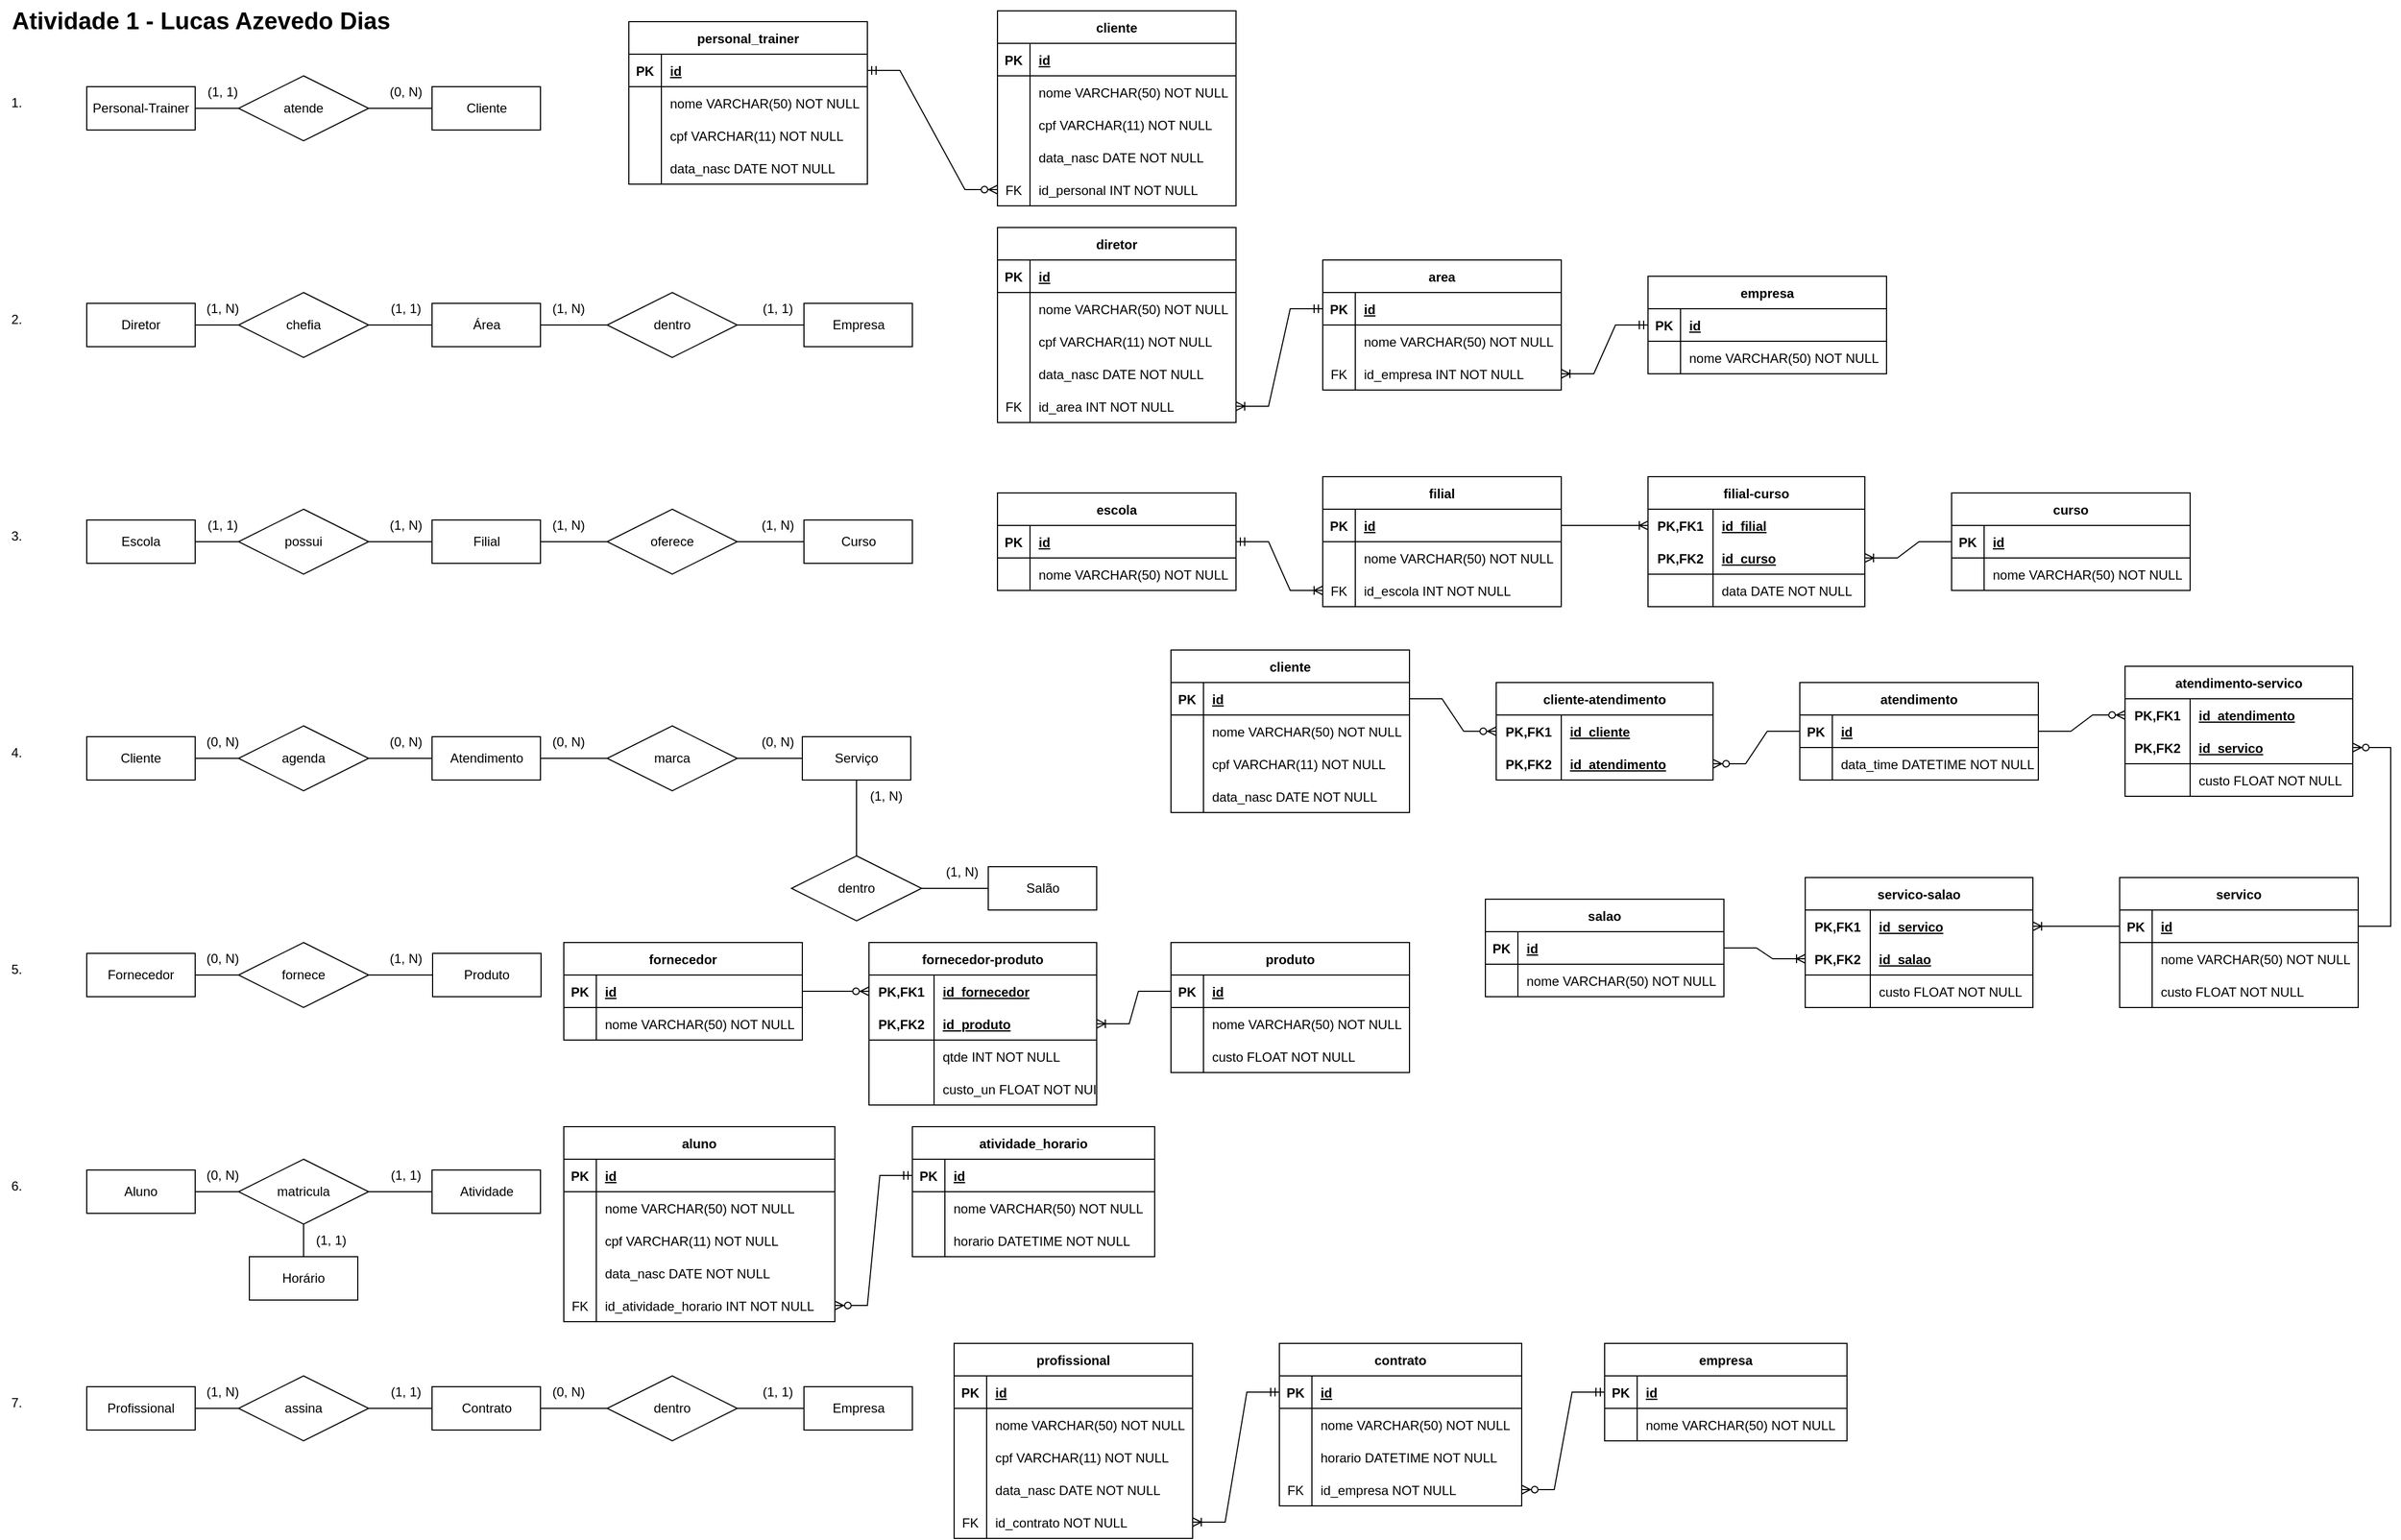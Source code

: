 <mxfile version="20.2.7" type="device"><diagram id="F_beYR9QzwmD67MBydXe" name="Página-1"><mxGraphModel dx="1550" dy="776" grid="1" gridSize="10" guides="1" tooltips="1" connect="1" arrows="1" fold="1" page="1" pageScale="1" pageWidth="827" pageHeight="1169" math="0" shadow="0"><root><mxCell id="0"/><mxCell id="1" parent="0"/><mxCell id="-rKbhpb1vt5wpGL8vmJH-1" value="1." style="text;html=1;resizable=0;autosize=1;align=center;verticalAlign=middle;points=[];fillColor=none;strokeColor=none;rounded=0;" parent="1" vertex="1"><mxGeometry x="40" y="120" width="30" height="30" as="geometry"/></mxCell><mxCell id="-rKbhpb1vt5wpGL8vmJH-2" value="2." style="text;html=1;resizable=0;autosize=1;align=center;verticalAlign=middle;points=[];fillColor=none;strokeColor=none;rounded=0;" parent="1" vertex="1"><mxGeometry x="40" y="320" width="30" height="30" as="geometry"/></mxCell><mxCell id="-rKbhpb1vt5wpGL8vmJH-3" value="3." style="text;html=1;resizable=0;autosize=1;align=center;verticalAlign=middle;points=[];fillColor=none;strokeColor=none;rounded=0;" parent="1" vertex="1"><mxGeometry x="40" y="520" width="30" height="30" as="geometry"/></mxCell><mxCell id="-rKbhpb1vt5wpGL8vmJH-4" value="4." style="text;html=1;resizable=0;autosize=1;align=center;verticalAlign=middle;points=[];fillColor=none;strokeColor=none;rounded=0;" parent="1" vertex="1"><mxGeometry x="40" y="720" width="30" height="30" as="geometry"/></mxCell><mxCell id="-rKbhpb1vt5wpGL8vmJH-5" value="5." style="text;html=1;resizable=0;autosize=1;align=center;verticalAlign=middle;points=[];fillColor=none;strokeColor=none;rounded=0;" parent="1" vertex="1"><mxGeometry x="40" y="920" width="30" height="30" as="geometry"/></mxCell><mxCell id="-rKbhpb1vt5wpGL8vmJH-6" value="6." style="text;html=1;resizable=0;autosize=1;align=center;verticalAlign=middle;points=[];fillColor=none;strokeColor=none;rounded=0;" parent="1" vertex="1"><mxGeometry x="40" y="1120" width="30" height="30" as="geometry"/></mxCell><mxCell id="-rKbhpb1vt5wpGL8vmJH-7" value="7." style="text;html=1;resizable=0;autosize=1;align=center;verticalAlign=middle;points=[];fillColor=none;strokeColor=none;rounded=0;" parent="1" vertex="1"><mxGeometry x="40" y="1320" width="30" height="30" as="geometry"/></mxCell><mxCell id="-rKbhpb1vt5wpGL8vmJH-8" value="Cliente" style="whiteSpace=wrap;html=1;align=center;" parent="1" vertex="1"><mxGeometry x="438.5" y="120" width="100" height="40" as="geometry"/></mxCell><mxCell id="-rKbhpb1vt5wpGL8vmJH-9" value="Personal-Trainer" style="whiteSpace=wrap;html=1;align=center;" parent="1" vertex="1"><mxGeometry x="120" y="120" width="100" height="40" as="geometry"/></mxCell><mxCell id="-rKbhpb1vt5wpGL8vmJH-10" value="atende" style="shape=rhombus;perimeter=rhombusPerimeter;whiteSpace=wrap;html=1;align=center;" parent="1" vertex="1"><mxGeometry x="260" y="110" width="120" height="60" as="geometry"/></mxCell><mxCell id="-rKbhpb1vt5wpGL8vmJH-12" value="" style="endArrow=none;html=1;rounded=0;entryX=0;entryY=0.5;entryDx=0;entryDy=0;exitX=1;exitY=0.5;exitDx=0;exitDy=0;" parent="1" source="-rKbhpb1vt5wpGL8vmJH-10" target="-rKbhpb1vt5wpGL8vmJH-8" edge="1"><mxGeometry relative="1" as="geometry"><mxPoint x="250" y="200" as="sourcePoint"/><mxPoint x="450" y="340" as="targetPoint"/></mxGeometry></mxCell><mxCell id="-rKbhpb1vt5wpGL8vmJH-13" value="" style="endArrow=none;html=1;rounded=0;exitX=0;exitY=0.5;exitDx=0;exitDy=0;entryX=1;entryY=0.5;entryDx=0;entryDy=0;" parent="1" source="-rKbhpb1vt5wpGL8vmJH-10" target="-rKbhpb1vt5wpGL8vmJH-9" edge="1"><mxGeometry relative="1" as="geometry"><mxPoint x="330" y="340" as="sourcePoint"/><mxPoint x="490" y="340" as="targetPoint"/></mxGeometry></mxCell><mxCell id="-rKbhpb1vt5wpGL8vmJH-14" value="(1, 1)" style="text;html=1;resizable=0;autosize=1;align=center;verticalAlign=middle;points=[];fillColor=none;strokeColor=none;rounded=0;" parent="1" vertex="1"><mxGeometry x="220" y="110" width="50" height="30" as="geometry"/></mxCell><mxCell id="-rKbhpb1vt5wpGL8vmJH-15" value="(0, N)" style="text;html=1;resizable=0;autosize=1;align=center;verticalAlign=middle;points=[];fillColor=none;strokeColor=none;rounded=0;" parent="1" vertex="1"><mxGeometry x="388.5" y="110" width="50" height="30" as="geometry"/></mxCell><mxCell id="-rKbhpb1vt5wpGL8vmJH-16" value="Área" style="whiteSpace=wrap;html=1;align=center;" parent="1" vertex="1"><mxGeometry x="438.5" y="320" width="100" height="40" as="geometry"/></mxCell><mxCell id="-rKbhpb1vt5wpGL8vmJH-17" value="Diretor" style="whiteSpace=wrap;html=1;align=center;" parent="1" vertex="1"><mxGeometry x="120" y="320" width="100" height="40" as="geometry"/></mxCell><mxCell id="-rKbhpb1vt5wpGL8vmJH-18" value="chefia" style="shape=rhombus;perimeter=rhombusPerimeter;whiteSpace=wrap;html=1;align=center;" parent="1" vertex="1"><mxGeometry x="260" y="310" width="120" height="60" as="geometry"/></mxCell><mxCell id="-rKbhpb1vt5wpGL8vmJH-19" value="" style="endArrow=none;html=1;rounded=0;entryX=0;entryY=0.5;entryDx=0;entryDy=0;exitX=1;exitY=0.5;exitDx=0;exitDy=0;" parent="1" source="-rKbhpb1vt5wpGL8vmJH-18" target="-rKbhpb1vt5wpGL8vmJH-16" edge="1"><mxGeometry relative="1" as="geometry"><mxPoint x="290" y="400" as="sourcePoint"/><mxPoint x="490" y="540" as="targetPoint"/></mxGeometry></mxCell><mxCell id="-rKbhpb1vt5wpGL8vmJH-20" value="" style="endArrow=none;html=1;rounded=0;exitX=0;exitY=0.5;exitDx=0;exitDy=0;entryX=1;entryY=0.5;entryDx=0;entryDy=0;" parent="1" source="-rKbhpb1vt5wpGL8vmJH-18" target="-rKbhpb1vt5wpGL8vmJH-17" edge="1"><mxGeometry relative="1" as="geometry"><mxPoint x="330" y="540" as="sourcePoint"/><mxPoint x="490" y="540" as="targetPoint"/></mxGeometry></mxCell><mxCell id="-rKbhpb1vt5wpGL8vmJH-21" value="(1, N)" style="text;html=1;resizable=0;autosize=1;align=center;verticalAlign=middle;points=[];fillColor=none;strokeColor=none;rounded=0;" parent="1" vertex="1"><mxGeometry x="220" y="310" width="50" height="30" as="geometry"/></mxCell><mxCell id="-rKbhpb1vt5wpGL8vmJH-22" value="(1, 1)" style="text;html=1;resizable=0;autosize=1;align=center;verticalAlign=middle;points=[];fillColor=none;strokeColor=none;rounded=0;" parent="1" vertex="1"><mxGeometry x="388.5" y="310" width="50" height="30" as="geometry"/></mxCell><mxCell id="-rKbhpb1vt5wpGL8vmJH-23" value="Empresa" style="whiteSpace=wrap;html=1;align=center;" parent="1" vertex="1"><mxGeometry x="781.5" y="320" width="100" height="40" as="geometry"/></mxCell><mxCell id="-rKbhpb1vt5wpGL8vmJH-24" value="" style="endArrow=none;html=1;rounded=0;entryX=1;entryY=0.5;entryDx=0;entryDy=0;exitX=0;exitY=0.5;exitDx=0;exitDy=0;" parent="1" source="-rKbhpb1vt5wpGL8vmJH-25" target="-rKbhpb1vt5wpGL8vmJH-16" edge="1"><mxGeometry relative="1" as="geometry"><mxPoint x="730" y="280" as="sourcePoint"/><mxPoint x="620" y="270" as="targetPoint"/></mxGeometry></mxCell><mxCell id="-rKbhpb1vt5wpGL8vmJH-25" value="dentro" style="shape=rhombus;perimeter=rhombusPerimeter;whiteSpace=wrap;html=1;align=center;" parent="1" vertex="1"><mxGeometry x="600" y="310" width="120" height="60" as="geometry"/></mxCell><mxCell id="-rKbhpb1vt5wpGL8vmJH-26" value="" style="endArrow=none;html=1;rounded=0;exitX=0;exitY=0.5;exitDx=0;exitDy=0;entryX=1;entryY=0.5;entryDx=0;entryDy=0;" parent="1" source="-rKbhpb1vt5wpGL8vmJH-23" target="-rKbhpb1vt5wpGL8vmJH-25" edge="1"><mxGeometry relative="1" as="geometry"><mxPoint x="501.5" y="220" as="sourcePoint"/><mxPoint x="661.5" y="220" as="targetPoint"/></mxGeometry></mxCell><mxCell id="-rKbhpb1vt5wpGL8vmJH-27" value="(1, N)" style="text;html=1;resizable=0;autosize=1;align=center;verticalAlign=middle;points=[];fillColor=none;strokeColor=none;rounded=0;" parent="1" vertex="1"><mxGeometry x="538.5" y="310" width="50" height="30" as="geometry"/></mxCell><mxCell id="-rKbhpb1vt5wpGL8vmJH-28" value="(1, 1)" style="text;html=1;resizable=0;autosize=1;align=center;verticalAlign=middle;points=[];fillColor=none;strokeColor=none;rounded=0;" parent="1" vertex="1"><mxGeometry x="731.5" y="310" width="50" height="30" as="geometry"/></mxCell><mxCell id="-rKbhpb1vt5wpGL8vmJH-29" value="Atividade 1 - Lucas Azevedo Dias" style="text;html=1;resizable=0;autosize=1;align=center;verticalAlign=middle;points=[];fillColor=none;strokeColor=none;rounded=0;strokeWidth=1;fontSize=22;fontStyle=1" parent="1" vertex="1"><mxGeometry x="40" y="40" width="370" height="40" as="geometry"/></mxCell><mxCell id="-rKbhpb1vt5wpGL8vmJH-31" value="Escola" style="whiteSpace=wrap;html=1;align=center;fontSize=12;strokeWidth=1;" parent="1" vertex="1"><mxGeometry x="120" y="520" width="100" height="40" as="geometry"/></mxCell><mxCell id="-rKbhpb1vt5wpGL8vmJH-33" value="Filial" style="whiteSpace=wrap;html=1;align=center;fontSize=12;strokeWidth=1;" parent="1" vertex="1"><mxGeometry x="438.5" y="520" width="100" height="40" as="geometry"/></mxCell><mxCell id="-rKbhpb1vt5wpGL8vmJH-34" value="Curso" style="whiteSpace=wrap;html=1;align=center;fontSize=12;strokeWidth=1;" parent="1" vertex="1"><mxGeometry x="781.5" y="520" width="100" height="40" as="geometry"/></mxCell><mxCell id="-rKbhpb1vt5wpGL8vmJH-35" value="oferece" style="shape=rhombus;perimeter=rhombusPerimeter;whiteSpace=wrap;html=1;align=center;" parent="1" vertex="1"><mxGeometry x="600" y="510" width="120" height="60" as="geometry"/></mxCell><mxCell id="-rKbhpb1vt5wpGL8vmJH-36" value="possui" style="shape=rhombus;perimeter=rhombusPerimeter;whiteSpace=wrap;html=1;align=center;" parent="1" vertex="1"><mxGeometry x="260" y="510" width="120" height="60" as="geometry"/></mxCell><mxCell id="-rKbhpb1vt5wpGL8vmJH-37" value="" style="endArrow=none;html=1;rounded=0;fontSize=12;exitX=1;exitY=0.5;exitDx=0;exitDy=0;entryX=0;entryY=0.5;entryDx=0;entryDy=0;" parent="1" source="-rKbhpb1vt5wpGL8vmJH-31" target="-rKbhpb1vt5wpGL8vmJH-36" edge="1"><mxGeometry relative="1" as="geometry"><mxPoint x="330" y="520" as="sourcePoint"/><mxPoint x="490" y="520" as="targetPoint"/></mxGeometry></mxCell><mxCell id="-rKbhpb1vt5wpGL8vmJH-38" value="" style="endArrow=none;html=1;rounded=0;fontSize=12;exitX=1;exitY=0.5;exitDx=0;exitDy=0;entryX=0;entryY=0.5;entryDx=0;entryDy=0;" parent="1" source="-rKbhpb1vt5wpGL8vmJH-36" target="-rKbhpb1vt5wpGL8vmJH-33" edge="1"><mxGeometry relative="1" as="geometry"><mxPoint x="330" y="520" as="sourcePoint"/><mxPoint x="490" y="520" as="targetPoint"/></mxGeometry></mxCell><mxCell id="-rKbhpb1vt5wpGL8vmJH-39" value="" style="endArrow=none;html=1;rounded=0;fontSize=12;exitX=0;exitY=0.5;exitDx=0;exitDy=0;entryX=1;entryY=0.5;entryDx=0;entryDy=0;" parent="1" source="-rKbhpb1vt5wpGL8vmJH-35" target="-rKbhpb1vt5wpGL8vmJH-33" edge="1"><mxGeometry relative="1" as="geometry"><mxPoint x="330" y="520" as="sourcePoint"/><mxPoint x="490" y="520" as="targetPoint"/></mxGeometry></mxCell><mxCell id="-rKbhpb1vt5wpGL8vmJH-40" value="" style="endArrow=none;html=1;rounded=0;fontSize=12;exitX=1;exitY=0.5;exitDx=0;exitDy=0;entryX=0;entryY=0.5;entryDx=0;entryDy=0;" parent="1" source="-rKbhpb1vt5wpGL8vmJH-35" target="-rKbhpb1vt5wpGL8vmJH-34" edge="1"><mxGeometry relative="1" as="geometry"><mxPoint x="501.5" y="440" as="sourcePoint"/><mxPoint x="661.5" y="440" as="targetPoint"/></mxGeometry></mxCell><mxCell id="-rKbhpb1vt5wpGL8vmJH-41" value="(1, 1)" style="text;html=1;resizable=0;autosize=1;align=center;verticalAlign=middle;points=[];fillColor=none;strokeColor=none;rounded=0;" parent="1" vertex="1"><mxGeometry x="220" y="510" width="50" height="30" as="geometry"/></mxCell><mxCell id="-rKbhpb1vt5wpGL8vmJH-42" value="(1, N)" style="text;html=1;resizable=0;autosize=1;align=center;verticalAlign=middle;points=[];fillColor=none;strokeColor=none;rounded=0;" parent="1" vertex="1"><mxGeometry x="389" y="510" width="50" height="30" as="geometry"/></mxCell><mxCell id="-rKbhpb1vt5wpGL8vmJH-43" value="(1, N)" style="text;html=1;resizable=0;autosize=1;align=center;verticalAlign=middle;points=[];fillColor=none;strokeColor=none;rounded=0;" parent="1" vertex="1"><mxGeometry x="538.5" y="510" width="50" height="30" as="geometry"/></mxCell><mxCell id="-rKbhpb1vt5wpGL8vmJH-44" value="(1, N)" style="text;html=1;resizable=0;autosize=1;align=center;verticalAlign=middle;points=[];fillColor=none;strokeColor=none;rounded=0;" parent="1" vertex="1"><mxGeometry x="731.5" y="510" width="50" height="30" as="geometry"/></mxCell><mxCell id="-rKbhpb1vt5wpGL8vmJH-46" value="Cliente" style="whiteSpace=wrap;html=1;align=center;fontSize=12;strokeWidth=1;" parent="1" vertex="1"><mxGeometry x="120" y="720" width="100" height="40" as="geometry"/></mxCell><mxCell id="-rKbhpb1vt5wpGL8vmJH-47" value="Atendimento" style="whiteSpace=wrap;html=1;align=center;fontSize=12;strokeWidth=1;" parent="1" vertex="1"><mxGeometry x="438.5" y="720" width="100" height="40" as="geometry"/></mxCell><mxCell id="-rKbhpb1vt5wpGL8vmJH-48" value="Serviço" style="whiteSpace=wrap;html=1;align=center;fontSize=12;strokeWidth=1;" parent="1" vertex="1"><mxGeometry x="780" y="720" width="100" height="40" as="geometry"/></mxCell><mxCell id="-rKbhpb1vt5wpGL8vmJH-49" value="marca" style="shape=rhombus;perimeter=rhombusPerimeter;whiteSpace=wrap;html=1;align=center;" parent="1" vertex="1"><mxGeometry x="600" y="710" width="120" height="60" as="geometry"/></mxCell><mxCell id="-rKbhpb1vt5wpGL8vmJH-50" value="agenda" style="shape=rhombus;perimeter=rhombusPerimeter;whiteSpace=wrap;html=1;align=center;" parent="1" vertex="1"><mxGeometry x="260" y="710" width="120" height="60" as="geometry"/></mxCell><mxCell id="-rKbhpb1vt5wpGL8vmJH-51" value="" style="endArrow=none;html=1;rounded=0;fontSize=12;exitX=1;exitY=0.5;exitDx=0;exitDy=0;entryX=0;entryY=0.5;entryDx=0;entryDy=0;" parent="1" source="-rKbhpb1vt5wpGL8vmJH-46" target="-rKbhpb1vt5wpGL8vmJH-50" edge="1"><mxGeometry relative="1" as="geometry"><mxPoint x="330" y="720" as="sourcePoint"/><mxPoint x="490" y="720" as="targetPoint"/></mxGeometry></mxCell><mxCell id="-rKbhpb1vt5wpGL8vmJH-52" value="" style="endArrow=none;html=1;rounded=0;fontSize=12;exitX=1;exitY=0.5;exitDx=0;exitDy=0;entryX=0;entryY=0.5;entryDx=0;entryDy=0;" parent="1" source="-rKbhpb1vt5wpGL8vmJH-50" target="-rKbhpb1vt5wpGL8vmJH-47" edge="1"><mxGeometry relative="1" as="geometry"><mxPoint x="330" y="720" as="sourcePoint"/><mxPoint x="490" y="720" as="targetPoint"/></mxGeometry></mxCell><mxCell id="-rKbhpb1vt5wpGL8vmJH-53" value="" style="endArrow=none;html=1;rounded=0;fontSize=12;exitX=0;exitY=0.5;exitDx=0;exitDy=0;entryX=1;entryY=0.5;entryDx=0;entryDy=0;" parent="1" source="-rKbhpb1vt5wpGL8vmJH-49" target="-rKbhpb1vt5wpGL8vmJH-47" edge="1"><mxGeometry relative="1" as="geometry"><mxPoint x="330" y="720" as="sourcePoint"/><mxPoint x="490" y="720" as="targetPoint"/></mxGeometry></mxCell><mxCell id="-rKbhpb1vt5wpGL8vmJH-54" value="" style="endArrow=none;html=1;rounded=0;fontSize=12;exitX=1;exitY=0.5;exitDx=0;exitDy=0;entryX=0;entryY=0.5;entryDx=0;entryDy=0;" parent="1" source="-rKbhpb1vt5wpGL8vmJH-49" target="-rKbhpb1vt5wpGL8vmJH-48" edge="1"><mxGeometry relative="1" as="geometry"><mxPoint x="501.5" y="640" as="sourcePoint"/><mxPoint x="661.5" y="640" as="targetPoint"/></mxGeometry></mxCell><mxCell id="-rKbhpb1vt5wpGL8vmJH-55" value="(0, N)" style="text;html=1;resizable=0;autosize=1;align=center;verticalAlign=middle;points=[];fillColor=none;strokeColor=none;rounded=0;" parent="1" vertex="1"><mxGeometry x="220" y="710" width="50" height="30" as="geometry"/></mxCell><mxCell id="-rKbhpb1vt5wpGL8vmJH-56" value="(0, N)" style="text;html=1;resizable=0;autosize=1;align=center;verticalAlign=middle;points=[];fillColor=none;strokeColor=none;rounded=0;" parent="1" vertex="1"><mxGeometry x="389" y="710" width="50" height="30" as="geometry"/></mxCell><mxCell id="-rKbhpb1vt5wpGL8vmJH-57" value="(0, N)" style="text;html=1;resizable=0;autosize=1;align=center;verticalAlign=middle;points=[];fillColor=none;strokeColor=none;rounded=0;" parent="1" vertex="1"><mxGeometry x="538.5" y="710" width="50" height="30" as="geometry"/></mxCell><mxCell id="-rKbhpb1vt5wpGL8vmJH-58" value="(0, N)" style="text;html=1;resizable=0;autosize=1;align=center;verticalAlign=middle;points=[];fillColor=none;strokeColor=none;rounded=0;" parent="1" vertex="1"><mxGeometry x="731.5" y="710" width="50" height="30" as="geometry"/></mxCell><mxCell id="-rKbhpb1vt5wpGL8vmJH-59" value="Salão" style="whiteSpace=wrap;html=1;align=center;fontSize=12;strokeWidth=1;" parent="1" vertex="1"><mxGeometry x="951.5" y="840" width="100" height="40" as="geometry"/></mxCell><mxCell id="-rKbhpb1vt5wpGL8vmJH-60" value="dentro" style="shape=rhombus;perimeter=rhombusPerimeter;whiteSpace=wrap;html=1;align=center;" parent="1" vertex="1"><mxGeometry x="770" y="830" width="120" height="60" as="geometry"/></mxCell><mxCell id="-rKbhpb1vt5wpGL8vmJH-61" value="" style="endArrow=none;html=1;rounded=0;fontSize=12;exitX=1;exitY=0.5;exitDx=0;exitDy=0;entryX=0;entryY=0.5;entryDx=0;entryDy=0;" parent="1" source="-rKbhpb1vt5wpGL8vmJH-60" target="-rKbhpb1vt5wpGL8vmJH-59" edge="1"><mxGeometry relative="1" as="geometry"><mxPoint x="671.5" y="760" as="sourcePoint"/><mxPoint x="831.5" y="760" as="targetPoint"/></mxGeometry></mxCell><mxCell id="-rKbhpb1vt5wpGL8vmJH-62" value="(1, N)" style="text;html=1;resizable=0;autosize=1;align=center;verticalAlign=middle;points=[];fillColor=none;strokeColor=none;rounded=0;" parent="1" vertex="1"><mxGeometry x="901.5" y="830" width="50" height="30" as="geometry"/></mxCell><mxCell id="-rKbhpb1vt5wpGL8vmJH-63" value="" style="endArrow=none;html=1;rounded=0;fontSize=12;exitX=0.5;exitY=0;exitDx=0;exitDy=0;entryX=0.5;entryY=1;entryDx=0;entryDy=0;" parent="1" source="-rKbhpb1vt5wpGL8vmJH-60" target="-rKbhpb1vt5wpGL8vmJH-48" edge="1"><mxGeometry relative="1" as="geometry"><mxPoint x="881.5" y="890" as="sourcePoint"/><mxPoint x="943" y="890" as="targetPoint"/></mxGeometry></mxCell><mxCell id="-rKbhpb1vt5wpGL8vmJH-64" value="(1, N)" style="text;html=1;resizable=0;autosize=1;align=center;verticalAlign=middle;points=[];fillColor=none;strokeColor=none;rounded=0;" parent="1" vertex="1"><mxGeometry x="831.5" y="760" width="50" height="30" as="geometry"/></mxCell><mxCell id="-rKbhpb1vt5wpGL8vmJH-68" value="Produto" style="whiteSpace=wrap;html=1;align=center;fontSize=12;strokeWidth=1;" parent="1" vertex="1"><mxGeometry x="439" y="920" width="100" height="40" as="geometry"/></mxCell><mxCell id="-rKbhpb1vt5wpGL8vmJH-69" value="Fornecedor" style="whiteSpace=wrap;html=1;align=center;fontSize=12;strokeWidth=1;" parent="1" vertex="1"><mxGeometry x="120" y="920" width="100" height="40" as="geometry"/></mxCell><mxCell id="-rKbhpb1vt5wpGL8vmJH-70" value="fornece" style="shape=rhombus;perimeter=rhombusPerimeter;whiteSpace=wrap;html=1;align=center;" parent="1" vertex="1"><mxGeometry x="260" y="910" width="120" height="60" as="geometry"/></mxCell><mxCell id="-rKbhpb1vt5wpGL8vmJH-71" value="" style="endArrow=none;html=1;rounded=0;fontSize=12;exitX=1;exitY=0.5;exitDx=0;exitDy=0;entryX=0;entryY=0.5;entryDx=0;entryDy=0;" parent="1" source="-rKbhpb1vt5wpGL8vmJH-69" target="-rKbhpb1vt5wpGL8vmJH-70" edge="1"><mxGeometry relative="1" as="geometry"><mxPoint x="220" y="900" as="sourcePoint"/><mxPoint x="490" y="880" as="targetPoint"/></mxGeometry></mxCell><mxCell id="-rKbhpb1vt5wpGL8vmJH-72" value="" style="endArrow=none;html=1;rounded=0;fontSize=12;exitX=1;exitY=0.5;exitDx=0;exitDy=0;entryX=0;entryY=0.5;entryDx=0;entryDy=0;" parent="1" source="-rKbhpb1vt5wpGL8vmJH-70" target="-rKbhpb1vt5wpGL8vmJH-68" edge="1"><mxGeometry relative="1" as="geometry"><mxPoint x="330" y="880" as="sourcePoint"/><mxPoint x="438.5" y="900" as="targetPoint"/></mxGeometry></mxCell><mxCell id="-rKbhpb1vt5wpGL8vmJH-73" value="(0, N)" style="text;html=1;resizable=0;autosize=1;align=center;verticalAlign=middle;points=[];fillColor=none;strokeColor=none;rounded=0;" parent="1" vertex="1"><mxGeometry x="220" y="910" width="50" height="30" as="geometry"/></mxCell><mxCell id="-rKbhpb1vt5wpGL8vmJH-74" value="(1, N)" style="text;html=1;resizable=0;autosize=1;align=center;verticalAlign=middle;points=[];fillColor=none;strokeColor=none;rounded=0;" parent="1" vertex="1"><mxGeometry x="389" y="910" width="50" height="30" as="geometry"/></mxCell><mxCell id="-rKbhpb1vt5wpGL8vmJH-75" value="Aluno" style="whiteSpace=wrap;html=1;align=center;fontSize=12;strokeWidth=1;" parent="1" vertex="1"><mxGeometry x="120" y="1120" width="100" height="40" as="geometry"/></mxCell><mxCell id="-rKbhpb1vt5wpGL8vmJH-76" value="Horário" style="whiteSpace=wrap;html=1;align=center;fontSize=12;strokeWidth=1;" parent="1" vertex="1"><mxGeometry x="270" y="1200" width="100" height="40" as="geometry"/></mxCell><mxCell id="-rKbhpb1vt5wpGL8vmJH-77" value="Atividade" style="whiteSpace=wrap;html=1;align=center;fontSize=12;strokeWidth=1;" parent="1" vertex="1"><mxGeometry x="438.5" y="1120" width="100" height="40" as="geometry"/></mxCell><mxCell id="-rKbhpb1vt5wpGL8vmJH-79" value="matricula" style="shape=rhombus;perimeter=rhombusPerimeter;whiteSpace=wrap;html=1;align=center;" parent="1" vertex="1"><mxGeometry x="260" y="1110" width="120" height="60" as="geometry"/></mxCell><mxCell id="-rKbhpb1vt5wpGL8vmJH-80" value="" style="endArrow=none;html=1;rounded=0;fontSize=12;exitX=1;exitY=0.5;exitDx=0;exitDy=0;entryX=0;entryY=0.5;entryDx=0;entryDy=0;" parent="1" source="-rKbhpb1vt5wpGL8vmJH-75" target="-rKbhpb1vt5wpGL8vmJH-79" edge="1"><mxGeometry relative="1" as="geometry"><mxPoint x="330" y="1120" as="sourcePoint"/><mxPoint x="490" y="1120" as="targetPoint"/></mxGeometry></mxCell><mxCell id="-rKbhpb1vt5wpGL8vmJH-81" value="" style="endArrow=none;html=1;rounded=0;fontSize=12;exitX=0.5;exitY=1;exitDx=0;exitDy=0;entryX=0.5;entryY=0;entryDx=0;entryDy=0;" parent="1" source="-rKbhpb1vt5wpGL8vmJH-79" target="-rKbhpb1vt5wpGL8vmJH-76" edge="1"><mxGeometry relative="1" as="geometry"><mxPoint x="161" y="1120" as="sourcePoint"/><mxPoint x="321" y="1120" as="targetPoint"/></mxGeometry></mxCell><mxCell id="-rKbhpb1vt5wpGL8vmJH-84" value="(0, N)" style="text;html=1;resizable=0;autosize=1;align=center;verticalAlign=middle;points=[];fillColor=none;strokeColor=none;rounded=0;" parent="1" vertex="1"><mxGeometry x="220" y="1110" width="50" height="30" as="geometry"/></mxCell><mxCell id="-rKbhpb1vt5wpGL8vmJH-89" value="" style="endArrow=none;html=1;rounded=0;fontSize=12;exitX=1;exitY=0.5;exitDx=0;exitDy=0;entryX=0;entryY=0.5;entryDx=0;entryDy=0;" parent="1" source="-rKbhpb1vt5wpGL8vmJH-79" target="-rKbhpb1vt5wpGL8vmJH-77" edge="1"><mxGeometry relative="1" as="geometry"><mxPoint x="230" y="1150" as="sourcePoint"/><mxPoint x="439" y="1150" as="targetPoint"/></mxGeometry></mxCell><mxCell id="-rKbhpb1vt5wpGL8vmJH-90" value="(1, 1)" style="text;html=1;resizable=0;autosize=1;align=center;verticalAlign=middle;points=[];fillColor=none;strokeColor=none;rounded=0;" parent="1" vertex="1"><mxGeometry x="388.5" y="1110" width="50" height="30" as="geometry"/></mxCell><mxCell id="-rKbhpb1vt5wpGL8vmJH-91" value="(1, 1)" style="text;html=1;resizable=0;autosize=1;align=center;verticalAlign=middle;points=[];fillColor=none;strokeColor=none;rounded=0;" parent="1" vertex="1"><mxGeometry x="320" y="1170" width="50" height="30" as="geometry"/></mxCell><mxCell id="-rKbhpb1vt5wpGL8vmJH-92" value="Contrato" style="whiteSpace=wrap;html=1;align=center;" parent="1" vertex="1"><mxGeometry x="438.5" y="1320" width="100" height="40" as="geometry"/></mxCell><mxCell id="-rKbhpb1vt5wpGL8vmJH-93" value="Profissional" style="whiteSpace=wrap;html=1;align=center;" parent="1" vertex="1"><mxGeometry x="120" y="1320" width="100" height="40" as="geometry"/></mxCell><mxCell id="-rKbhpb1vt5wpGL8vmJH-94" value="assina" style="shape=rhombus;perimeter=rhombusPerimeter;whiteSpace=wrap;html=1;align=center;" parent="1" vertex="1"><mxGeometry x="260" y="1310" width="120" height="60" as="geometry"/></mxCell><mxCell id="-rKbhpb1vt5wpGL8vmJH-95" value="" style="endArrow=none;html=1;rounded=0;entryX=0;entryY=0.5;entryDx=0;entryDy=0;exitX=1;exitY=0.5;exitDx=0;exitDy=0;" parent="1" source="-rKbhpb1vt5wpGL8vmJH-94" target="-rKbhpb1vt5wpGL8vmJH-92" edge="1"><mxGeometry relative="1" as="geometry"><mxPoint x="290" y="1400" as="sourcePoint"/><mxPoint x="490" y="1540" as="targetPoint"/></mxGeometry></mxCell><mxCell id="-rKbhpb1vt5wpGL8vmJH-96" value="" style="endArrow=none;html=1;rounded=0;exitX=0;exitY=0.5;exitDx=0;exitDy=0;entryX=1;entryY=0.5;entryDx=0;entryDy=0;" parent="1" source="-rKbhpb1vt5wpGL8vmJH-94" target="-rKbhpb1vt5wpGL8vmJH-93" edge="1"><mxGeometry relative="1" as="geometry"><mxPoint x="330" y="1540" as="sourcePoint"/><mxPoint x="490" y="1540" as="targetPoint"/></mxGeometry></mxCell><mxCell id="-rKbhpb1vt5wpGL8vmJH-97" value="(1, N)" style="text;html=1;resizable=0;autosize=1;align=center;verticalAlign=middle;points=[];fillColor=none;strokeColor=none;rounded=0;" parent="1" vertex="1"><mxGeometry x="220" y="1310" width="50" height="30" as="geometry"/></mxCell><mxCell id="-rKbhpb1vt5wpGL8vmJH-98" value="(1, 1)" style="text;html=1;resizable=0;autosize=1;align=center;verticalAlign=middle;points=[];fillColor=none;strokeColor=none;rounded=0;" parent="1" vertex="1"><mxGeometry x="388.5" y="1310" width="50" height="30" as="geometry"/></mxCell><mxCell id="-rKbhpb1vt5wpGL8vmJH-99" value="Empresa" style="whiteSpace=wrap;html=1;align=center;" parent="1" vertex="1"><mxGeometry x="781.5" y="1320" width="100" height="40" as="geometry"/></mxCell><mxCell id="-rKbhpb1vt5wpGL8vmJH-100" value="" style="endArrow=none;html=1;rounded=0;entryX=1;entryY=0.5;entryDx=0;entryDy=0;exitX=0;exitY=0.5;exitDx=0;exitDy=0;" parent="1" source="-rKbhpb1vt5wpGL8vmJH-101" target="-rKbhpb1vt5wpGL8vmJH-92" edge="1"><mxGeometry relative="1" as="geometry"><mxPoint x="730" y="1280" as="sourcePoint"/><mxPoint x="620" y="1270" as="targetPoint"/></mxGeometry></mxCell><mxCell id="-rKbhpb1vt5wpGL8vmJH-101" value="dentro" style="shape=rhombus;perimeter=rhombusPerimeter;whiteSpace=wrap;html=1;align=center;" parent="1" vertex="1"><mxGeometry x="600" y="1310" width="120" height="60" as="geometry"/></mxCell><mxCell id="-rKbhpb1vt5wpGL8vmJH-102" value="" style="endArrow=none;html=1;rounded=0;exitX=0;exitY=0.5;exitDx=0;exitDy=0;entryX=1;entryY=0.5;entryDx=0;entryDy=0;" parent="1" source="-rKbhpb1vt5wpGL8vmJH-99" target="-rKbhpb1vt5wpGL8vmJH-101" edge="1"><mxGeometry relative="1" as="geometry"><mxPoint x="501.5" y="1220" as="sourcePoint"/><mxPoint x="661.5" y="1220" as="targetPoint"/></mxGeometry></mxCell><mxCell id="-rKbhpb1vt5wpGL8vmJH-103" value="(0, N)" style="text;html=1;resizable=0;autosize=1;align=center;verticalAlign=middle;points=[];fillColor=none;strokeColor=none;rounded=0;" parent="1" vertex="1"><mxGeometry x="538.5" y="1310" width="50" height="30" as="geometry"/></mxCell><mxCell id="-rKbhpb1vt5wpGL8vmJH-104" value="(1, 1)" style="text;html=1;resizable=0;autosize=1;align=center;verticalAlign=middle;points=[];fillColor=none;strokeColor=none;rounded=0;" parent="1" vertex="1"><mxGeometry x="731.5" y="1310" width="50" height="30" as="geometry"/></mxCell><mxCell id="H485zSMLADDdWOaFKaMp-1" value="personal_trainer" style="shape=table;startSize=30;container=1;collapsible=1;childLayout=tableLayout;fixedRows=1;rowLines=0;fontStyle=1;align=center;resizeLast=1;" vertex="1" parent="1"><mxGeometry x="620" y="60" width="220" height="150" as="geometry"/></mxCell><mxCell id="H485zSMLADDdWOaFKaMp-2" value="" style="shape=tableRow;horizontal=0;startSize=0;swimlaneHead=0;swimlaneBody=0;fillColor=none;collapsible=0;dropTarget=0;points=[[0,0.5],[1,0.5]];portConstraint=eastwest;top=0;left=0;right=0;bottom=1;" vertex="1" parent="H485zSMLADDdWOaFKaMp-1"><mxGeometry y="30" width="220" height="30" as="geometry"/></mxCell><mxCell id="H485zSMLADDdWOaFKaMp-3" value="PK" style="shape=partialRectangle;connectable=0;fillColor=none;top=0;left=0;bottom=0;right=0;fontStyle=1;overflow=hidden;" vertex="1" parent="H485zSMLADDdWOaFKaMp-2"><mxGeometry width="30" height="30" as="geometry"><mxRectangle width="30" height="30" as="alternateBounds"/></mxGeometry></mxCell><mxCell id="H485zSMLADDdWOaFKaMp-4" value="id" style="shape=partialRectangle;connectable=0;fillColor=none;top=0;left=0;bottom=0;right=0;align=left;spacingLeft=6;fontStyle=5;overflow=hidden;" vertex="1" parent="H485zSMLADDdWOaFKaMp-2"><mxGeometry x="30" width="190" height="30" as="geometry"><mxRectangle width="190" height="30" as="alternateBounds"/></mxGeometry></mxCell><mxCell id="H485zSMLADDdWOaFKaMp-5" value="" style="shape=tableRow;horizontal=0;startSize=0;swimlaneHead=0;swimlaneBody=0;fillColor=none;collapsible=0;dropTarget=0;points=[[0,0.5],[1,0.5]];portConstraint=eastwest;top=0;left=0;right=0;bottom=0;" vertex="1" parent="H485zSMLADDdWOaFKaMp-1"><mxGeometry y="60" width="220" height="30" as="geometry"/></mxCell><mxCell id="H485zSMLADDdWOaFKaMp-6" value="" style="shape=partialRectangle;connectable=0;fillColor=none;top=0;left=0;bottom=0;right=0;editable=1;overflow=hidden;" vertex="1" parent="H485zSMLADDdWOaFKaMp-5"><mxGeometry width="30" height="30" as="geometry"><mxRectangle width="30" height="30" as="alternateBounds"/></mxGeometry></mxCell><mxCell id="H485zSMLADDdWOaFKaMp-7" value="nome VARCHAR(50) NOT NULL" style="shape=partialRectangle;connectable=0;fillColor=none;top=0;left=0;bottom=0;right=0;align=left;spacingLeft=6;overflow=hidden;" vertex="1" parent="H485zSMLADDdWOaFKaMp-5"><mxGeometry x="30" width="190" height="30" as="geometry"><mxRectangle width="190" height="30" as="alternateBounds"/></mxGeometry></mxCell><mxCell id="H485zSMLADDdWOaFKaMp-8" value="" style="shape=tableRow;horizontal=0;startSize=0;swimlaneHead=0;swimlaneBody=0;fillColor=none;collapsible=0;dropTarget=0;points=[[0,0.5],[1,0.5]];portConstraint=eastwest;top=0;left=0;right=0;bottom=0;" vertex="1" parent="H485zSMLADDdWOaFKaMp-1"><mxGeometry y="90" width="220" height="30" as="geometry"/></mxCell><mxCell id="H485zSMLADDdWOaFKaMp-9" value="" style="shape=partialRectangle;connectable=0;fillColor=none;top=0;left=0;bottom=0;right=0;editable=1;overflow=hidden;" vertex="1" parent="H485zSMLADDdWOaFKaMp-8"><mxGeometry width="30" height="30" as="geometry"><mxRectangle width="30" height="30" as="alternateBounds"/></mxGeometry></mxCell><mxCell id="H485zSMLADDdWOaFKaMp-10" value="cpf VARCHAR(11) NOT NULL" style="shape=partialRectangle;connectable=0;fillColor=none;top=0;left=0;bottom=0;right=0;align=left;spacingLeft=6;overflow=hidden;" vertex="1" parent="H485zSMLADDdWOaFKaMp-8"><mxGeometry x="30" width="190" height="30" as="geometry"><mxRectangle width="190" height="30" as="alternateBounds"/></mxGeometry></mxCell><mxCell id="H485zSMLADDdWOaFKaMp-11" value="" style="shape=tableRow;horizontal=0;startSize=0;swimlaneHead=0;swimlaneBody=0;fillColor=none;collapsible=0;dropTarget=0;points=[[0,0.5],[1,0.5]];portConstraint=eastwest;top=0;left=0;right=0;bottom=0;" vertex="1" parent="H485zSMLADDdWOaFKaMp-1"><mxGeometry y="120" width="220" height="30" as="geometry"/></mxCell><mxCell id="H485zSMLADDdWOaFKaMp-12" value="" style="shape=partialRectangle;connectable=0;fillColor=none;top=0;left=0;bottom=0;right=0;editable=1;overflow=hidden;" vertex="1" parent="H485zSMLADDdWOaFKaMp-11"><mxGeometry width="30" height="30" as="geometry"><mxRectangle width="30" height="30" as="alternateBounds"/></mxGeometry></mxCell><mxCell id="H485zSMLADDdWOaFKaMp-13" value="data_nasc DATE NOT NULL" style="shape=partialRectangle;connectable=0;fillColor=none;top=0;left=0;bottom=0;right=0;align=left;spacingLeft=6;overflow=hidden;" vertex="1" parent="H485zSMLADDdWOaFKaMp-11"><mxGeometry x="30" width="190" height="30" as="geometry"><mxRectangle width="190" height="30" as="alternateBounds"/></mxGeometry></mxCell><mxCell id="H485zSMLADDdWOaFKaMp-29" value="cliente" style="shape=table;startSize=30;container=1;collapsible=1;childLayout=tableLayout;fixedRows=1;rowLines=0;fontStyle=1;align=center;resizeLast=1;" vertex="1" parent="1"><mxGeometry x="960" y="50" width="220" height="180" as="geometry"/></mxCell><mxCell id="H485zSMLADDdWOaFKaMp-30" value="" style="shape=tableRow;horizontal=0;startSize=0;swimlaneHead=0;swimlaneBody=0;fillColor=none;collapsible=0;dropTarget=0;points=[[0,0.5],[1,0.5]];portConstraint=eastwest;top=0;left=0;right=0;bottom=1;" vertex="1" parent="H485zSMLADDdWOaFKaMp-29"><mxGeometry y="30" width="220" height="30" as="geometry"/></mxCell><mxCell id="H485zSMLADDdWOaFKaMp-31" value="PK" style="shape=partialRectangle;connectable=0;fillColor=none;top=0;left=0;bottom=0;right=0;fontStyle=1;overflow=hidden;" vertex="1" parent="H485zSMLADDdWOaFKaMp-30"><mxGeometry width="30" height="30" as="geometry"><mxRectangle width="30" height="30" as="alternateBounds"/></mxGeometry></mxCell><mxCell id="H485zSMLADDdWOaFKaMp-32" value="id" style="shape=partialRectangle;connectable=0;fillColor=none;top=0;left=0;bottom=0;right=0;align=left;spacingLeft=6;fontStyle=5;overflow=hidden;" vertex="1" parent="H485zSMLADDdWOaFKaMp-30"><mxGeometry x="30" width="190" height="30" as="geometry"><mxRectangle width="190" height="30" as="alternateBounds"/></mxGeometry></mxCell><mxCell id="H485zSMLADDdWOaFKaMp-33" value="" style="shape=tableRow;horizontal=0;startSize=0;swimlaneHead=0;swimlaneBody=0;fillColor=none;collapsible=0;dropTarget=0;points=[[0,0.5],[1,0.5]];portConstraint=eastwest;top=0;left=0;right=0;bottom=0;" vertex="1" parent="H485zSMLADDdWOaFKaMp-29"><mxGeometry y="60" width="220" height="30" as="geometry"/></mxCell><mxCell id="H485zSMLADDdWOaFKaMp-34" value="" style="shape=partialRectangle;connectable=0;fillColor=none;top=0;left=0;bottom=0;right=0;editable=1;overflow=hidden;" vertex="1" parent="H485zSMLADDdWOaFKaMp-33"><mxGeometry width="30" height="30" as="geometry"><mxRectangle width="30" height="30" as="alternateBounds"/></mxGeometry></mxCell><mxCell id="H485zSMLADDdWOaFKaMp-35" value="nome VARCHAR(50) NOT NULL" style="shape=partialRectangle;connectable=0;fillColor=none;top=0;left=0;bottom=0;right=0;align=left;spacingLeft=6;overflow=hidden;" vertex="1" parent="H485zSMLADDdWOaFKaMp-33"><mxGeometry x="30" width="190" height="30" as="geometry"><mxRectangle width="190" height="30" as="alternateBounds"/></mxGeometry></mxCell><mxCell id="H485zSMLADDdWOaFKaMp-36" value="" style="shape=tableRow;horizontal=0;startSize=0;swimlaneHead=0;swimlaneBody=0;fillColor=none;collapsible=0;dropTarget=0;points=[[0,0.5],[1,0.5]];portConstraint=eastwest;top=0;left=0;right=0;bottom=0;" vertex="1" parent="H485zSMLADDdWOaFKaMp-29"><mxGeometry y="90" width="220" height="30" as="geometry"/></mxCell><mxCell id="H485zSMLADDdWOaFKaMp-37" value="" style="shape=partialRectangle;connectable=0;fillColor=none;top=0;left=0;bottom=0;right=0;editable=1;overflow=hidden;" vertex="1" parent="H485zSMLADDdWOaFKaMp-36"><mxGeometry width="30" height="30" as="geometry"><mxRectangle width="30" height="30" as="alternateBounds"/></mxGeometry></mxCell><mxCell id="H485zSMLADDdWOaFKaMp-38" value="cpf VARCHAR(11) NOT NULL" style="shape=partialRectangle;connectable=0;fillColor=none;top=0;left=0;bottom=0;right=0;align=left;spacingLeft=6;overflow=hidden;" vertex="1" parent="H485zSMLADDdWOaFKaMp-36"><mxGeometry x="30" width="190" height="30" as="geometry"><mxRectangle width="190" height="30" as="alternateBounds"/></mxGeometry></mxCell><mxCell id="H485zSMLADDdWOaFKaMp-39" value="" style="shape=tableRow;horizontal=0;startSize=0;swimlaneHead=0;swimlaneBody=0;fillColor=none;collapsible=0;dropTarget=0;points=[[0,0.5],[1,0.5]];portConstraint=eastwest;top=0;left=0;right=0;bottom=0;" vertex="1" parent="H485zSMLADDdWOaFKaMp-29"><mxGeometry y="120" width="220" height="30" as="geometry"/></mxCell><mxCell id="H485zSMLADDdWOaFKaMp-40" value="" style="shape=partialRectangle;connectable=0;fillColor=none;top=0;left=0;bottom=0;right=0;editable=1;overflow=hidden;" vertex="1" parent="H485zSMLADDdWOaFKaMp-39"><mxGeometry width="30" height="30" as="geometry"><mxRectangle width="30" height="30" as="alternateBounds"/></mxGeometry></mxCell><mxCell id="H485zSMLADDdWOaFKaMp-41" value="data_nasc DATE NOT NULL" style="shape=partialRectangle;connectable=0;fillColor=none;top=0;left=0;bottom=0;right=0;align=left;spacingLeft=6;overflow=hidden;" vertex="1" parent="H485zSMLADDdWOaFKaMp-39"><mxGeometry x="30" width="190" height="30" as="geometry"><mxRectangle width="190" height="30" as="alternateBounds"/></mxGeometry></mxCell><mxCell id="H485zSMLADDdWOaFKaMp-44" value="" style="shape=tableRow;horizontal=0;startSize=0;swimlaneHead=0;swimlaneBody=0;fillColor=none;collapsible=0;dropTarget=0;points=[[0,0.5],[1,0.5]];portConstraint=eastwest;top=0;left=0;right=0;bottom=0;" vertex="1" parent="H485zSMLADDdWOaFKaMp-29"><mxGeometry y="150" width="220" height="30" as="geometry"/></mxCell><mxCell id="H485zSMLADDdWOaFKaMp-45" value="FK" style="shape=partialRectangle;connectable=0;fillColor=none;top=0;left=0;bottom=0;right=0;editable=1;overflow=hidden;" vertex="1" parent="H485zSMLADDdWOaFKaMp-44"><mxGeometry width="30" height="30" as="geometry"><mxRectangle width="30" height="30" as="alternateBounds"/></mxGeometry></mxCell><mxCell id="H485zSMLADDdWOaFKaMp-46" value="id_personal INT NOT NULL" style="shape=partialRectangle;connectable=0;fillColor=none;top=0;left=0;bottom=0;right=0;align=left;spacingLeft=6;overflow=hidden;" vertex="1" parent="H485zSMLADDdWOaFKaMp-44"><mxGeometry x="30" width="190" height="30" as="geometry"><mxRectangle width="190" height="30" as="alternateBounds"/></mxGeometry></mxCell><mxCell id="H485zSMLADDdWOaFKaMp-48" value="" style="edgeStyle=entityRelationEdgeStyle;fontSize=12;html=1;endArrow=ERzeroToMany;startArrow=ERmandOne;rounded=0;" edge="1" parent="1" source="H485zSMLADDdWOaFKaMp-2" target="H485zSMLADDdWOaFKaMp-44"><mxGeometry width="100" height="100" relative="1" as="geometry"><mxPoint x="730" y="310" as="sourcePoint"/><mxPoint x="830" y="210" as="targetPoint"/></mxGeometry></mxCell><mxCell id="H485zSMLADDdWOaFKaMp-83" value="diretor" style="shape=table;startSize=30;container=1;collapsible=1;childLayout=tableLayout;fixedRows=1;rowLines=0;fontStyle=1;align=center;resizeLast=1;" vertex="1" parent="1"><mxGeometry x="960" y="250" width="220" height="180" as="geometry"/></mxCell><mxCell id="H485zSMLADDdWOaFKaMp-84" value="" style="shape=tableRow;horizontal=0;startSize=0;swimlaneHead=0;swimlaneBody=0;fillColor=none;collapsible=0;dropTarget=0;points=[[0,0.5],[1,0.5]];portConstraint=eastwest;top=0;left=0;right=0;bottom=1;" vertex="1" parent="H485zSMLADDdWOaFKaMp-83"><mxGeometry y="30" width="220" height="30" as="geometry"/></mxCell><mxCell id="H485zSMLADDdWOaFKaMp-85" value="PK" style="shape=partialRectangle;connectable=0;fillColor=none;top=0;left=0;bottom=0;right=0;fontStyle=1;overflow=hidden;" vertex="1" parent="H485zSMLADDdWOaFKaMp-84"><mxGeometry width="30" height="30" as="geometry"><mxRectangle width="30" height="30" as="alternateBounds"/></mxGeometry></mxCell><mxCell id="H485zSMLADDdWOaFKaMp-86" value="id" style="shape=partialRectangle;connectable=0;fillColor=none;top=0;left=0;bottom=0;right=0;align=left;spacingLeft=6;fontStyle=5;overflow=hidden;" vertex="1" parent="H485zSMLADDdWOaFKaMp-84"><mxGeometry x="30" width="190" height="30" as="geometry"><mxRectangle width="190" height="30" as="alternateBounds"/></mxGeometry></mxCell><mxCell id="H485zSMLADDdWOaFKaMp-87" value="" style="shape=tableRow;horizontal=0;startSize=0;swimlaneHead=0;swimlaneBody=0;fillColor=none;collapsible=0;dropTarget=0;points=[[0,0.5],[1,0.5]];portConstraint=eastwest;top=0;left=0;right=0;bottom=0;" vertex="1" parent="H485zSMLADDdWOaFKaMp-83"><mxGeometry y="60" width="220" height="30" as="geometry"/></mxCell><mxCell id="H485zSMLADDdWOaFKaMp-88" value="" style="shape=partialRectangle;connectable=0;fillColor=none;top=0;left=0;bottom=0;right=0;editable=1;overflow=hidden;" vertex="1" parent="H485zSMLADDdWOaFKaMp-87"><mxGeometry width="30" height="30" as="geometry"><mxRectangle width="30" height="30" as="alternateBounds"/></mxGeometry></mxCell><mxCell id="H485zSMLADDdWOaFKaMp-89" value="nome VARCHAR(50) NOT NULL" style="shape=partialRectangle;connectable=0;fillColor=none;top=0;left=0;bottom=0;right=0;align=left;spacingLeft=6;overflow=hidden;" vertex="1" parent="H485zSMLADDdWOaFKaMp-87"><mxGeometry x="30" width="190" height="30" as="geometry"><mxRectangle width="190" height="30" as="alternateBounds"/></mxGeometry></mxCell><mxCell id="H485zSMLADDdWOaFKaMp-90" value="" style="shape=tableRow;horizontal=0;startSize=0;swimlaneHead=0;swimlaneBody=0;fillColor=none;collapsible=0;dropTarget=0;points=[[0,0.5],[1,0.5]];portConstraint=eastwest;top=0;left=0;right=0;bottom=0;" vertex="1" parent="H485zSMLADDdWOaFKaMp-83"><mxGeometry y="90" width="220" height="30" as="geometry"/></mxCell><mxCell id="H485zSMLADDdWOaFKaMp-91" value="" style="shape=partialRectangle;connectable=0;fillColor=none;top=0;left=0;bottom=0;right=0;editable=1;overflow=hidden;" vertex="1" parent="H485zSMLADDdWOaFKaMp-90"><mxGeometry width="30" height="30" as="geometry"><mxRectangle width="30" height="30" as="alternateBounds"/></mxGeometry></mxCell><mxCell id="H485zSMLADDdWOaFKaMp-92" value="cpf VARCHAR(11) NOT NULL" style="shape=partialRectangle;connectable=0;fillColor=none;top=0;left=0;bottom=0;right=0;align=left;spacingLeft=6;overflow=hidden;" vertex="1" parent="H485zSMLADDdWOaFKaMp-90"><mxGeometry x="30" width="190" height="30" as="geometry"><mxRectangle width="190" height="30" as="alternateBounds"/></mxGeometry></mxCell><mxCell id="H485zSMLADDdWOaFKaMp-93" value="" style="shape=tableRow;horizontal=0;startSize=0;swimlaneHead=0;swimlaneBody=0;fillColor=none;collapsible=0;dropTarget=0;points=[[0,0.5],[1,0.5]];portConstraint=eastwest;top=0;left=0;right=0;bottom=0;" vertex="1" parent="H485zSMLADDdWOaFKaMp-83"><mxGeometry y="120" width="220" height="30" as="geometry"/></mxCell><mxCell id="H485zSMLADDdWOaFKaMp-94" value="" style="shape=partialRectangle;connectable=0;fillColor=none;top=0;left=0;bottom=0;right=0;editable=1;overflow=hidden;" vertex="1" parent="H485zSMLADDdWOaFKaMp-93"><mxGeometry width="30" height="30" as="geometry"><mxRectangle width="30" height="30" as="alternateBounds"/></mxGeometry></mxCell><mxCell id="H485zSMLADDdWOaFKaMp-95" value="data_nasc DATE NOT NULL" style="shape=partialRectangle;connectable=0;fillColor=none;top=0;left=0;bottom=0;right=0;align=left;spacingLeft=6;overflow=hidden;" vertex="1" parent="H485zSMLADDdWOaFKaMp-93"><mxGeometry x="30" width="190" height="30" as="geometry"><mxRectangle width="190" height="30" as="alternateBounds"/></mxGeometry></mxCell><mxCell id="H485zSMLADDdWOaFKaMp-96" value="" style="shape=tableRow;horizontal=0;startSize=0;swimlaneHead=0;swimlaneBody=0;fillColor=none;collapsible=0;dropTarget=0;points=[[0,0.5],[1,0.5]];portConstraint=eastwest;top=0;left=0;right=0;bottom=0;" vertex="1" parent="H485zSMLADDdWOaFKaMp-83"><mxGeometry y="150" width="220" height="30" as="geometry"/></mxCell><mxCell id="H485zSMLADDdWOaFKaMp-97" value="FK" style="shape=partialRectangle;connectable=0;fillColor=none;top=0;left=0;bottom=0;right=0;editable=1;overflow=hidden;" vertex="1" parent="H485zSMLADDdWOaFKaMp-96"><mxGeometry width="30" height="30" as="geometry"><mxRectangle width="30" height="30" as="alternateBounds"/></mxGeometry></mxCell><mxCell id="H485zSMLADDdWOaFKaMp-98" value="id_area INT NOT NULL" style="shape=partialRectangle;connectable=0;fillColor=none;top=0;left=0;bottom=0;right=0;align=left;spacingLeft=6;overflow=hidden;" vertex="1" parent="H485zSMLADDdWOaFKaMp-96"><mxGeometry x="30" width="190" height="30" as="geometry"><mxRectangle width="190" height="30" as="alternateBounds"/></mxGeometry></mxCell><mxCell id="H485zSMLADDdWOaFKaMp-99" value="area" style="shape=table;startSize=30;container=1;collapsible=1;childLayout=tableLayout;fixedRows=1;rowLines=0;fontStyle=1;align=center;resizeLast=1;" vertex="1" parent="1"><mxGeometry x="1260" y="280" width="220" height="120" as="geometry"/></mxCell><mxCell id="H485zSMLADDdWOaFKaMp-100" value="" style="shape=tableRow;horizontal=0;startSize=0;swimlaneHead=0;swimlaneBody=0;fillColor=none;collapsible=0;dropTarget=0;points=[[0,0.5],[1,0.5]];portConstraint=eastwest;top=0;left=0;right=0;bottom=1;" vertex="1" parent="H485zSMLADDdWOaFKaMp-99"><mxGeometry y="30" width="220" height="30" as="geometry"/></mxCell><mxCell id="H485zSMLADDdWOaFKaMp-101" value="PK" style="shape=partialRectangle;connectable=0;fillColor=none;top=0;left=0;bottom=0;right=0;fontStyle=1;overflow=hidden;" vertex="1" parent="H485zSMLADDdWOaFKaMp-100"><mxGeometry width="30" height="30" as="geometry"><mxRectangle width="30" height="30" as="alternateBounds"/></mxGeometry></mxCell><mxCell id="H485zSMLADDdWOaFKaMp-102" value="id" style="shape=partialRectangle;connectable=0;fillColor=none;top=0;left=0;bottom=0;right=0;align=left;spacingLeft=6;fontStyle=5;overflow=hidden;" vertex="1" parent="H485zSMLADDdWOaFKaMp-100"><mxGeometry x="30" width="190" height="30" as="geometry"><mxRectangle width="190" height="30" as="alternateBounds"/></mxGeometry></mxCell><mxCell id="H485zSMLADDdWOaFKaMp-103" value="" style="shape=tableRow;horizontal=0;startSize=0;swimlaneHead=0;swimlaneBody=0;fillColor=none;collapsible=0;dropTarget=0;points=[[0,0.5],[1,0.5]];portConstraint=eastwest;top=0;left=0;right=0;bottom=0;" vertex="1" parent="H485zSMLADDdWOaFKaMp-99"><mxGeometry y="60" width="220" height="30" as="geometry"/></mxCell><mxCell id="H485zSMLADDdWOaFKaMp-104" value="" style="shape=partialRectangle;connectable=0;fillColor=none;top=0;left=0;bottom=0;right=0;editable=1;overflow=hidden;" vertex="1" parent="H485zSMLADDdWOaFKaMp-103"><mxGeometry width="30" height="30" as="geometry"><mxRectangle width="30" height="30" as="alternateBounds"/></mxGeometry></mxCell><mxCell id="H485zSMLADDdWOaFKaMp-105" value="nome VARCHAR(50) NOT NULL" style="shape=partialRectangle;connectable=0;fillColor=none;top=0;left=0;bottom=0;right=0;align=left;spacingLeft=6;overflow=hidden;" vertex="1" parent="H485zSMLADDdWOaFKaMp-103"><mxGeometry x="30" width="190" height="30" as="geometry"><mxRectangle width="190" height="30" as="alternateBounds"/></mxGeometry></mxCell><mxCell id="H485zSMLADDdWOaFKaMp-112" value="" style="shape=tableRow;horizontal=0;startSize=0;swimlaneHead=0;swimlaneBody=0;fillColor=none;collapsible=0;dropTarget=0;points=[[0,0.5],[1,0.5]];portConstraint=eastwest;top=0;left=0;right=0;bottom=0;" vertex="1" parent="H485zSMLADDdWOaFKaMp-99"><mxGeometry y="90" width="220" height="30" as="geometry"/></mxCell><mxCell id="H485zSMLADDdWOaFKaMp-113" value="FK" style="shape=partialRectangle;connectable=0;fillColor=none;top=0;left=0;bottom=0;right=0;editable=1;overflow=hidden;" vertex="1" parent="H485zSMLADDdWOaFKaMp-112"><mxGeometry width="30" height="30" as="geometry"><mxRectangle width="30" height="30" as="alternateBounds"/></mxGeometry></mxCell><mxCell id="H485zSMLADDdWOaFKaMp-114" value="id_empresa INT NOT NULL" style="shape=partialRectangle;connectable=0;fillColor=none;top=0;left=0;bottom=0;right=0;align=left;spacingLeft=6;overflow=hidden;" vertex="1" parent="H485zSMLADDdWOaFKaMp-112"><mxGeometry x="30" width="190" height="30" as="geometry"><mxRectangle width="190" height="30" as="alternateBounds"/></mxGeometry></mxCell><mxCell id="H485zSMLADDdWOaFKaMp-115" value="empresa" style="shape=table;startSize=30;container=1;collapsible=1;childLayout=tableLayout;fixedRows=1;rowLines=0;fontStyle=1;align=center;resizeLast=1;" vertex="1" parent="1"><mxGeometry x="1560" y="295" width="220" height="90" as="geometry"/></mxCell><mxCell id="H485zSMLADDdWOaFKaMp-116" value="" style="shape=tableRow;horizontal=0;startSize=0;swimlaneHead=0;swimlaneBody=0;fillColor=none;collapsible=0;dropTarget=0;points=[[0,0.5],[1,0.5]];portConstraint=eastwest;top=0;left=0;right=0;bottom=1;" vertex="1" parent="H485zSMLADDdWOaFKaMp-115"><mxGeometry y="30" width="220" height="30" as="geometry"/></mxCell><mxCell id="H485zSMLADDdWOaFKaMp-117" value="PK" style="shape=partialRectangle;connectable=0;fillColor=none;top=0;left=0;bottom=0;right=0;fontStyle=1;overflow=hidden;" vertex="1" parent="H485zSMLADDdWOaFKaMp-116"><mxGeometry width="30" height="30" as="geometry"><mxRectangle width="30" height="30" as="alternateBounds"/></mxGeometry></mxCell><mxCell id="H485zSMLADDdWOaFKaMp-118" value="id" style="shape=partialRectangle;connectable=0;fillColor=none;top=0;left=0;bottom=0;right=0;align=left;spacingLeft=6;fontStyle=5;overflow=hidden;" vertex="1" parent="H485zSMLADDdWOaFKaMp-116"><mxGeometry x="30" width="190" height="30" as="geometry"><mxRectangle width="190" height="30" as="alternateBounds"/></mxGeometry></mxCell><mxCell id="H485zSMLADDdWOaFKaMp-119" value="" style="shape=tableRow;horizontal=0;startSize=0;swimlaneHead=0;swimlaneBody=0;fillColor=none;collapsible=0;dropTarget=0;points=[[0,0.5],[1,0.5]];portConstraint=eastwest;top=0;left=0;right=0;bottom=0;" vertex="1" parent="H485zSMLADDdWOaFKaMp-115"><mxGeometry y="60" width="220" height="30" as="geometry"/></mxCell><mxCell id="H485zSMLADDdWOaFKaMp-120" value="" style="shape=partialRectangle;connectable=0;fillColor=none;top=0;left=0;bottom=0;right=0;editable=1;overflow=hidden;" vertex="1" parent="H485zSMLADDdWOaFKaMp-119"><mxGeometry width="30" height="30" as="geometry"><mxRectangle width="30" height="30" as="alternateBounds"/></mxGeometry></mxCell><mxCell id="H485zSMLADDdWOaFKaMp-121" value="nome VARCHAR(50) NOT NULL" style="shape=partialRectangle;connectable=0;fillColor=none;top=0;left=0;bottom=0;right=0;align=left;spacingLeft=6;overflow=hidden;" vertex="1" parent="H485zSMLADDdWOaFKaMp-119"><mxGeometry x="30" width="190" height="30" as="geometry"><mxRectangle width="190" height="30" as="alternateBounds"/></mxGeometry></mxCell><mxCell id="H485zSMLADDdWOaFKaMp-126" value="" style="edgeStyle=entityRelationEdgeStyle;fontSize=12;html=1;endArrow=ERoneToMany;startArrow=ERmandOne;rounded=0;exitX=0;exitY=0.5;exitDx=0;exitDy=0;" edge="1" parent="1" source="H485zSMLADDdWOaFKaMp-100" target="H485zSMLADDdWOaFKaMp-96"><mxGeometry width="100" height="100" relative="1" as="geometry"><mxPoint x="770" y="310" as="sourcePoint"/><mxPoint x="870" y="210" as="targetPoint"/></mxGeometry></mxCell><mxCell id="H485zSMLADDdWOaFKaMp-127" value="" style="edgeStyle=entityRelationEdgeStyle;fontSize=12;html=1;endArrow=ERoneToMany;startArrow=ERmandOne;rounded=0;" edge="1" parent="1" source="H485zSMLADDdWOaFKaMp-116" target="H485zSMLADDdWOaFKaMp-112"><mxGeometry width="100" height="100" relative="1" as="geometry"><mxPoint x="1270" y="335" as="sourcePoint"/><mxPoint x="1190" y="425" as="targetPoint"/></mxGeometry></mxCell><mxCell id="H485zSMLADDdWOaFKaMp-128" value="escola" style="shape=table;startSize=30;container=1;collapsible=1;childLayout=tableLayout;fixedRows=1;rowLines=0;fontStyle=1;align=center;resizeLast=1;" vertex="1" parent="1"><mxGeometry x="960" y="495" width="220" height="90" as="geometry"/></mxCell><mxCell id="H485zSMLADDdWOaFKaMp-129" value="" style="shape=tableRow;horizontal=0;startSize=0;swimlaneHead=0;swimlaneBody=0;fillColor=none;collapsible=0;dropTarget=0;points=[[0,0.5],[1,0.5]];portConstraint=eastwest;top=0;left=0;right=0;bottom=1;" vertex="1" parent="H485zSMLADDdWOaFKaMp-128"><mxGeometry y="30" width="220" height="30" as="geometry"/></mxCell><mxCell id="H485zSMLADDdWOaFKaMp-130" value="PK" style="shape=partialRectangle;connectable=0;fillColor=none;top=0;left=0;bottom=0;right=0;fontStyle=1;overflow=hidden;" vertex="1" parent="H485zSMLADDdWOaFKaMp-129"><mxGeometry width="30" height="30" as="geometry"><mxRectangle width="30" height="30" as="alternateBounds"/></mxGeometry></mxCell><mxCell id="H485zSMLADDdWOaFKaMp-131" value="id" style="shape=partialRectangle;connectable=0;fillColor=none;top=0;left=0;bottom=0;right=0;align=left;spacingLeft=6;fontStyle=5;overflow=hidden;" vertex="1" parent="H485zSMLADDdWOaFKaMp-129"><mxGeometry x="30" width="190" height="30" as="geometry"><mxRectangle width="190" height="30" as="alternateBounds"/></mxGeometry></mxCell><mxCell id="H485zSMLADDdWOaFKaMp-132" value="" style="shape=tableRow;horizontal=0;startSize=0;swimlaneHead=0;swimlaneBody=0;fillColor=none;collapsible=0;dropTarget=0;points=[[0,0.5],[1,0.5]];portConstraint=eastwest;top=0;left=0;right=0;bottom=0;" vertex="1" parent="H485zSMLADDdWOaFKaMp-128"><mxGeometry y="60" width="220" height="30" as="geometry"/></mxCell><mxCell id="H485zSMLADDdWOaFKaMp-133" value="" style="shape=partialRectangle;connectable=0;fillColor=none;top=0;left=0;bottom=0;right=0;editable=1;overflow=hidden;" vertex="1" parent="H485zSMLADDdWOaFKaMp-132"><mxGeometry width="30" height="30" as="geometry"><mxRectangle width="30" height="30" as="alternateBounds"/></mxGeometry></mxCell><mxCell id="H485zSMLADDdWOaFKaMp-134" value="nome VARCHAR(50) NOT NULL" style="shape=partialRectangle;connectable=0;fillColor=none;top=0;left=0;bottom=0;right=0;align=left;spacingLeft=6;overflow=hidden;" vertex="1" parent="H485zSMLADDdWOaFKaMp-132"><mxGeometry x="30" width="190" height="30" as="geometry"><mxRectangle width="190" height="30" as="alternateBounds"/></mxGeometry></mxCell><mxCell id="H485zSMLADDdWOaFKaMp-144" value="filial" style="shape=table;startSize=30;container=1;collapsible=1;childLayout=tableLayout;fixedRows=1;rowLines=0;fontStyle=1;align=center;resizeLast=1;" vertex="1" parent="1"><mxGeometry x="1260" y="480" width="220" height="120" as="geometry"/></mxCell><mxCell id="H485zSMLADDdWOaFKaMp-145" value="" style="shape=tableRow;horizontal=0;startSize=0;swimlaneHead=0;swimlaneBody=0;fillColor=none;collapsible=0;dropTarget=0;points=[[0,0.5],[1,0.5]];portConstraint=eastwest;top=0;left=0;right=0;bottom=1;" vertex="1" parent="H485zSMLADDdWOaFKaMp-144"><mxGeometry y="30" width="220" height="30" as="geometry"/></mxCell><mxCell id="H485zSMLADDdWOaFKaMp-146" value="PK" style="shape=partialRectangle;connectable=0;fillColor=none;top=0;left=0;bottom=0;right=0;fontStyle=1;overflow=hidden;" vertex="1" parent="H485zSMLADDdWOaFKaMp-145"><mxGeometry width="30" height="30" as="geometry"><mxRectangle width="30" height="30" as="alternateBounds"/></mxGeometry></mxCell><mxCell id="H485zSMLADDdWOaFKaMp-147" value="id" style="shape=partialRectangle;connectable=0;fillColor=none;top=0;left=0;bottom=0;right=0;align=left;spacingLeft=6;fontStyle=5;overflow=hidden;" vertex="1" parent="H485zSMLADDdWOaFKaMp-145"><mxGeometry x="30" width="190" height="30" as="geometry"><mxRectangle width="190" height="30" as="alternateBounds"/></mxGeometry></mxCell><mxCell id="H485zSMLADDdWOaFKaMp-148" value="" style="shape=tableRow;horizontal=0;startSize=0;swimlaneHead=0;swimlaneBody=0;fillColor=none;collapsible=0;dropTarget=0;points=[[0,0.5],[1,0.5]];portConstraint=eastwest;top=0;left=0;right=0;bottom=0;" vertex="1" parent="H485zSMLADDdWOaFKaMp-144"><mxGeometry y="60" width="220" height="30" as="geometry"/></mxCell><mxCell id="H485zSMLADDdWOaFKaMp-149" value="" style="shape=partialRectangle;connectable=0;fillColor=none;top=0;left=0;bottom=0;right=0;editable=1;overflow=hidden;" vertex="1" parent="H485zSMLADDdWOaFKaMp-148"><mxGeometry width="30" height="30" as="geometry"><mxRectangle width="30" height="30" as="alternateBounds"/></mxGeometry></mxCell><mxCell id="H485zSMLADDdWOaFKaMp-150" value="nome VARCHAR(50) NOT NULL" style="shape=partialRectangle;connectable=0;fillColor=none;top=0;left=0;bottom=0;right=0;align=left;spacingLeft=6;overflow=hidden;" vertex="1" parent="H485zSMLADDdWOaFKaMp-148"><mxGeometry x="30" width="190" height="30" as="geometry"><mxRectangle width="190" height="30" as="alternateBounds"/></mxGeometry></mxCell><mxCell id="H485zSMLADDdWOaFKaMp-151" value="" style="shape=tableRow;horizontal=0;startSize=0;swimlaneHead=0;swimlaneBody=0;fillColor=none;collapsible=0;dropTarget=0;points=[[0,0.5],[1,0.5]];portConstraint=eastwest;top=0;left=0;right=0;bottom=0;" vertex="1" parent="H485zSMLADDdWOaFKaMp-144"><mxGeometry y="90" width="220" height="30" as="geometry"/></mxCell><mxCell id="H485zSMLADDdWOaFKaMp-152" value="FK" style="shape=partialRectangle;connectable=0;fillColor=none;top=0;left=0;bottom=0;right=0;editable=1;overflow=hidden;" vertex="1" parent="H485zSMLADDdWOaFKaMp-151"><mxGeometry width="30" height="30" as="geometry"><mxRectangle width="30" height="30" as="alternateBounds"/></mxGeometry></mxCell><mxCell id="H485zSMLADDdWOaFKaMp-153" value="id_escola INT NOT NULL" style="shape=partialRectangle;connectable=0;fillColor=none;top=0;left=0;bottom=0;right=0;align=left;spacingLeft=6;overflow=hidden;" vertex="1" parent="H485zSMLADDdWOaFKaMp-151"><mxGeometry x="30" width="190" height="30" as="geometry"><mxRectangle width="190" height="30" as="alternateBounds"/></mxGeometry></mxCell><mxCell id="H485zSMLADDdWOaFKaMp-154" value="" style="edgeStyle=entityRelationEdgeStyle;fontSize=12;html=1;endArrow=ERoneToMany;startArrow=ERmandOne;rounded=0;" edge="1" parent="1" source="H485zSMLADDdWOaFKaMp-129" target="H485zSMLADDdWOaFKaMp-151"><mxGeometry width="100" height="100" relative="1" as="geometry"><mxPoint x="1270" y="335" as="sourcePoint"/><mxPoint x="1190" y="425" as="targetPoint"/></mxGeometry></mxCell><mxCell id="H485zSMLADDdWOaFKaMp-156" value="curso" style="shape=table;startSize=30;container=1;collapsible=1;childLayout=tableLayout;fixedRows=1;rowLines=0;fontStyle=1;align=center;resizeLast=1;" vertex="1" parent="1"><mxGeometry x="1840" y="495" width="220" height="90" as="geometry"/></mxCell><mxCell id="H485zSMLADDdWOaFKaMp-157" value="" style="shape=tableRow;horizontal=0;startSize=0;swimlaneHead=0;swimlaneBody=0;fillColor=none;collapsible=0;dropTarget=0;points=[[0,0.5],[1,0.5]];portConstraint=eastwest;top=0;left=0;right=0;bottom=1;" vertex="1" parent="H485zSMLADDdWOaFKaMp-156"><mxGeometry y="30" width="220" height="30" as="geometry"/></mxCell><mxCell id="H485zSMLADDdWOaFKaMp-158" value="PK" style="shape=partialRectangle;connectable=0;fillColor=none;top=0;left=0;bottom=0;right=0;fontStyle=1;overflow=hidden;" vertex="1" parent="H485zSMLADDdWOaFKaMp-157"><mxGeometry width="30" height="30" as="geometry"><mxRectangle width="30" height="30" as="alternateBounds"/></mxGeometry></mxCell><mxCell id="H485zSMLADDdWOaFKaMp-159" value="id" style="shape=partialRectangle;connectable=0;fillColor=none;top=0;left=0;bottom=0;right=0;align=left;spacingLeft=6;fontStyle=5;overflow=hidden;" vertex="1" parent="H485zSMLADDdWOaFKaMp-157"><mxGeometry x="30" width="190" height="30" as="geometry"><mxRectangle width="190" height="30" as="alternateBounds"/></mxGeometry></mxCell><mxCell id="H485zSMLADDdWOaFKaMp-160" value="" style="shape=tableRow;horizontal=0;startSize=0;swimlaneHead=0;swimlaneBody=0;fillColor=none;collapsible=0;dropTarget=0;points=[[0,0.5],[1,0.5]];portConstraint=eastwest;top=0;left=0;right=0;bottom=0;" vertex="1" parent="H485zSMLADDdWOaFKaMp-156"><mxGeometry y="60" width="220" height="30" as="geometry"/></mxCell><mxCell id="H485zSMLADDdWOaFKaMp-161" value="" style="shape=partialRectangle;connectable=0;fillColor=none;top=0;left=0;bottom=0;right=0;editable=1;overflow=hidden;" vertex="1" parent="H485zSMLADDdWOaFKaMp-160"><mxGeometry width="30" height="30" as="geometry"><mxRectangle width="30" height="30" as="alternateBounds"/></mxGeometry></mxCell><mxCell id="H485zSMLADDdWOaFKaMp-162" value="nome VARCHAR(50) NOT NULL" style="shape=partialRectangle;connectable=0;fillColor=none;top=0;left=0;bottom=0;right=0;align=left;spacingLeft=6;overflow=hidden;" vertex="1" parent="H485zSMLADDdWOaFKaMp-160"><mxGeometry x="30" width="190" height="30" as="geometry"><mxRectangle width="190" height="30" as="alternateBounds"/></mxGeometry></mxCell><mxCell id="H485zSMLADDdWOaFKaMp-176" value="filial-curso" style="shape=table;startSize=30;container=1;collapsible=1;childLayout=tableLayout;fixedRows=1;rowLines=0;fontStyle=1;align=center;resizeLast=1;" vertex="1" parent="1"><mxGeometry x="1560" y="480" width="200" height="120" as="geometry"/></mxCell><mxCell id="H485zSMLADDdWOaFKaMp-177" value="" style="shape=tableRow;horizontal=0;startSize=0;swimlaneHead=0;swimlaneBody=0;fillColor=none;collapsible=0;dropTarget=0;points=[[0,0.5],[1,0.5]];portConstraint=eastwest;top=0;left=0;right=0;bottom=0;" vertex="1" parent="H485zSMLADDdWOaFKaMp-176"><mxGeometry y="30" width="200" height="30" as="geometry"/></mxCell><mxCell id="H485zSMLADDdWOaFKaMp-178" value="PK,FK1" style="shape=partialRectangle;connectable=0;fillColor=none;top=0;left=0;bottom=0;right=0;fontStyle=1;overflow=hidden;" vertex="1" parent="H485zSMLADDdWOaFKaMp-177"><mxGeometry width="60" height="30" as="geometry"><mxRectangle width="60" height="30" as="alternateBounds"/></mxGeometry></mxCell><mxCell id="H485zSMLADDdWOaFKaMp-179" value="id_filial" style="shape=partialRectangle;connectable=0;fillColor=none;top=0;left=0;bottom=0;right=0;align=left;spacingLeft=6;fontStyle=5;overflow=hidden;" vertex="1" parent="H485zSMLADDdWOaFKaMp-177"><mxGeometry x="60" width="140" height="30" as="geometry"><mxRectangle width="140" height="30" as="alternateBounds"/></mxGeometry></mxCell><mxCell id="H485zSMLADDdWOaFKaMp-180" value="" style="shape=tableRow;horizontal=0;startSize=0;swimlaneHead=0;swimlaneBody=0;fillColor=none;collapsible=0;dropTarget=0;points=[[0,0.5],[1,0.5]];portConstraint=eastwest;top=0;left=0;right=0;bottom=1;" vertex="1" parent="H485zSMLADDdWOaFKaMp-176"><mxGeometry y="60" width="200" height="30" as="geometry"/></mxCell><mxCell id="H485zSMLADDdWOaFKaMp-181" value="PK,FK2" style="shape=partialRectangle;connectable=0;fillColor=none;top=0;left=0;bottom=0;right=0;fontStyle=1;overflow=hidden;" vertex="1" parent="H485zSMLADDdWOaFKaMp-180"><mxGeometry width="60" height="30" as="geometry"><mxRectangle width="60" height="30" as="alternateBounds"/></mxGeometry></mxCell><mxCell id="H485zSMLADDdWOaFKaMp-182" value="id_curso" style="shape=partialRectangle;connectable=0;fillColor=none;top=0;left=0;bottom=0;right=0;align=left;spacingLeft=6;fontStyle=5;overflow=hidden;" vertex="1" parent="H485zSMLADDdWOaFKaMp-180"><mxGeometry x="60" width="140" height="30" as="geometry"><mxRectangle width="140" height="30" as="alternateBounds"/></mxGeometry></mxCell><mxCell id="H485zSMLADDdWOaFKaMp-183" value="" style="shape=tableRow;horizontal=0;startSize=0;swimlaneHead=0;swimlaneBody=0;fillColor=none;collapsible=0;dropTarget=0;points=[[0,0.5],[1,0.5]];portConstraint=eastwest;top=0;left=0;right=0;bottom=0;" vertex="1" parent="H485zSMLADDdWOaFKaMp-176"><mxGeometry y="90" width="200" height="30" as="geometry"/></mxCell><mxCell id="H485zSMLADDdWOaFKaMp-184" value="" style="shape=partialRectangle;connectable=0;fillColor=none;top=0;left=0;bottom=0;right=0;editable=1;overflow=hidden;" vertex="1" parent="H485zSMLADDdWOaFKaMp-183"><mxGeometry width="60" height="30" as="geometry"><mxRectangle width="60" height="30" as="alternateBounds"/></mxGeometry></mxCell><mxCell id="H485zSMLADDdWOaFKaMp-185" value="data DATE NOT NULL" style="shape=partialRectangle;connectable=0;fillColor=none;top=0;left=0;bottom=0;right=0;align=left;spacingLeft=6;overflow=hidden;" vertex="1" parent="H485zSMLADDdWOaFKaMp-183"><mxGeometry x="60" width="140" height="30" as="geometry"><mxRectangle width="140" height="30" as="alternateBounds"/></mxGeometry></mxCell><mxCell id="H485zSMLADDdWOaFKaMp-198" value="cliente" style="shape=table;startSize=30;container=1;collapsible=1;childLayout=tableLayout;fixedRows=1;rowLines=0;fontStyle=1;align=center;resizeLast=1;" vertex="1" parent="1"><mxGeometry x="1120" y="640" width="220" height="150" as="geometry"/></mxCell><mxCell id="H485zSMLADDdWOaFKaMp-199" value="" style="shape=tableRow;horizontal=0;startSize=0;swimlaneHead=0;swimlaneBody=0;fillColor=none;collapsible=0;dropTarget=0;points=[[0,0.5],[1,0.5]];portConstraint=eastwest;top=0;left=0;right=0;bottom=1;" vertex="1" parent="H485zSMLADDdWOaFKaMp-198"><mxGeometry y="30" width="220" height="30" as="geometry"/></mxCell><mxCell id="H485zSMLADDdWOaFKaMp-200" value="PK" style="shape=partialRectangle;connectable=0;fillColor=none;top=0;left=0;bottom=0;right=0;fontStyle=1;overflow=hidden;" vertex="1" parent="H485zSMLADDdWOaFKaMp-199"><mxGeometry width="30" height="30" as="geometry"><mxRectangle width="30" height="30" as="alternateBounds"/></mxGeometry></mxCell><mxCell id="H485zSMLADDdWOaFKaMp-201" value="id" style="shape=partialRectangle;connectable=0;fillColor=none;top=0;left=0;bottom=0;right=0;align=left;spacingLeft=6;fontStyle=5;overflow=hidden;" vertex="1" parent="H485zSMLADDdWOaFKaMp-199"><mxGeometry x="30" width="190" height="30" as="geometry"><mxRectangle width="190" height="30" as="alternateBounds"/></mxGeometry></mxCell><mxCell id="H485zSMLADDdWOaFKaMp-202" value="" style="shape=tableRow;horizontal=0;startSize=0;swimlaneHead=0;swimlaneBody=0;fillColor=none;collapsible=0;dropTarget=0;points=[[0,0.5],[1,0.5]];portConstraint=eastwest;top=0;left=0;right=0;bottom=0;" vertex="1" parent="H485zSMLADDdWOaFKaMp-198"><mxGeometry y="60" width="220" height="30" as="geometry"/></mxCell><mxCell id="H485zSMLADDdWOaFKaMp-203" value="" style="shape=partialRectangle;connectable=0;fillColor=none;top=0;left=0;bottom=0;right=0;editable=1;overflow=hidden;" vertex="1" parent="H485zSMLADDdWOaFKaMp-202"><mxGeometry width="30" height="30" as="geometry"><mxRectangle width="30" height="30" as="alternateBounds"/></mxGeometry></mxCell><mxCell id="H485zSMLADDdWOaFKaMp-204" value="nome VARCHAR(50) NOT NULL" style="shape=partialRectangle;connectable=0;fillColor=none;top=0;left=0;bottom=0;right=0;align=left;spacingLeft=6;overflow=hidden;" vertex="1" parent="H485zSMLADDdWOaFKaMp-202"><mxGeometry x="30" width="190" height="30" as="geometry"><mxRectangle width="190" height="30" as="alternateBounds"/></mxGeometry></mxCell><mxCell id="H485zSMLADDdWOaFKaMp-205" value="" style="shape=tableRow;horizontal=0;startSize=0;swimlaneHead=0;swimlaneBody=0;fillColor=none;collapsible=0;dropTarget=0;points=[[0,0.5],[1,0.5]];portConstraint=eastwest;top=0;left=0;right=0;bottom=0;" vertex="1" parent="H485zSMLADDdWOaFKaMp-198"><mxGeometry y="90" width="220" height="30" as="geometry"/></mxCell><mxCell id="H485zSMLADDdWOaFKaMp-206" value="" style="shape=partialRectangle;connectable=0;fillColor=none;top=0;left=0;bottom=0;right=0;editable=1;overflow=hidden;" vertex="1" parent="H485zSMLADDdWOaFKaMp-205"><mxGeometry width="30" height="30" as="geometry"><mxRectangle width="30" height="30" as="alternateBounds"/></mxGeometry></mxCell><mxCell id="H485zSMLADDdWOaFKaMp-207" value="cpf VARCHAR(11) NOT NULL" style="shape=partialRectangle;connectable=0;fillColor=none;top=0;left=0;bottom=0;right=0;align=left;spacingLeft=6;overflow=hidden;" vertex="1" parent="H485zSMLADDdWOaFKaMp-205"><mxGeometry x="30" width="190" height="30" as="geometry"><mxRectangle width="190" height="30" as="alternateBounds"/></mxGeometry></mxCell><mxCell id="H485zSMLADDdWOaFKaMp-208" value="" style="shape=tableRow;horizontal=0;startSize=0;swimlaneHead=0;swimlaneBody=0;fillColor=none;collapsible=0;dropTarget=0;points=[[0,0.5],[1,0.5]];portConstraint=eastwest;top=0;left=0;right=0;bottom=0;" vertex="1" parent="H485zSMLADDdWOaFKaMp-198"><mxGeometry y="120" width="220" height="30" as="geometry"/></mxCell><mxCell id="H485zSMLADDdWOaFKaMp-209" value="" style="shape=partialRectangle;connectable=0;fillColor=none;top=0;left=0;bottom=0;right=0;editable=1;overflow=hidden;" vertex="1" parent="H485zSMLADDdWOaFKaMp-208"><mxGeometry width="30" height="30" as="geometry"><mxRectangle width="30" height="30" as="alternateBounds"/></mxGeometry></mxCell><mxCell id="H485zSMLADDdWOaFKaMp-210" value="data_nasc DATE NOT NULL" style="shape=partialRectangle;connectable=0;fillColor=none;top=0;left=0;bottom=0;right=0;align=left;spacingLeft=6;overflow=hidden;" vertex="1" parent="H485zSMLADDdWOaFKaMp-208"><mxGeometry x="30" width="190" height="30" as="geometry"><mxRectangle width="190" height="30" as="alternateBounds"/></mxGeometry></mxCell><mxCell id="H485zSMLADDdWOaFKaMp-214" value="atendimento" style="shape=table;startSize=30;container=1;collapsible=1;childLayout=tableLayout;fixedRows=1;rowLines=0;fontStyle=1;align=center;resizeLast=1;" vertex="1" parent="1"><mxGeometry x="1700" y="670" width="220" height="90" as="geometry"/></mxCell><mxCell id="H485zSMLADDdWOaFKaMp-215" value="" style="shape=tableRow;horizontal=0;startSize=0;swimlaneHead=0;swimlaneBody=0;fillColor=none;collapsible=0;dropTarget=0;points=[[0,0.5],[1,0.5]];portConstraint=eastwest;top=0;left=0;right=0;bottom=1;" vertex="1" parent="H485zSMLADDdWOaFKaMp-214"><mxGeometry y="30" width="220" height="30" as="geometry"/></mxCell><mxCell id="H485zSMLADDdWOaFKaMp-216" value="PK" style="shape=partialRectangle;connectable=0;fillColor=none;top=0;left=0;bottom=0;right=0;fontStyle=1;overflow=hidden;" vertex="1" parent="H485zSMLADDdWOaFKaMp-215"><mxGeometry width="30" height="30" as="geometry"><mxRectangle width="30" height="30" as="alternateBounds"/></mxGeometry></mxCell><mxCell id="H485zSMLADDdWOaFKaMp-217" value="id" style="shape=partialRectangle;connectable=0;fillColor=none;top=0;left=0;bottom=0;right=0;align=left;spacingLeft=6;fontStyle=5;overflow=hidden;" vertex="1" parent="H485zSMLADDdWOaFKaMp-215"><mxGeometry x="30" width="190" height="30" as="geometry"><mxRectangle width="190" height="30" as="alternateBounds"/></mxGeometry></mxCell><mxCell id="H485zSMLADDdWOaFKaMp-224" value="" style="shape=tableRow;horizontal=0;startSize=0;swimlaneHead=0;swimlaneBody=0;fillColor=none;collapsible=0;dropTarget=0;points=[[0,0.5],[1,0.5]];portConstraint=eastwest;top=0;left=0;right=0;bottom=0;" vertex="1" parent="H485zSMLADDdWOaFKaMp-214"><mxGeometry y="60" width="220" height="30" as="geometry"/></mxCell><mxCell id="H485zSMLADDdWOaFKaMp-225" value="" style="shape=partialRectangle;connectable=0;fillColor=none;top=0;left=0;bottom=0;right=0;editable=1;overflow=hidden;" vertex="1" parent="H485zSMLADDdWOaFKaMp-224"><mxGeometry width="30" height="30" as="geometry"><mxRectangle width="30" height="30" as="alternateBounds"/></mxGeometry></mxCell><mxCell id="H485zSMLADDdWOaFKaMp-226" value="data_time DATETIME NOT NULL" style="shape=partialRectangle;connectable=0;fillColor=none;top=0;left=0;bottom=0;right=0;align=left;spacingLeft=6;overflow=hidden;" vertex="1" parent="H485zSMLADDdWOaFKaMp-224"><mxGeometry x="30" width="190" height="30" as="geometry"><mxRectangle width="190" height="30" as="alternateBounds"/></mxGeometry></mxCell><mxCell id="H485zSMLADDdWOaFKaMp-227" value="servico" style="shape=table;startSize=30;container=1;collapsible=1;childLayout=tableLayout;fixedRows=1;rowLines=0;fontStyle=1;align=center;resizeLast=1;" vertex="1" parent="1"><mxGeometry x="1995" y="850" width="220" height="120" as="geometry"/></mxCell><mxCell id="H485zSMLADDdWOaFKaMp-228" value="" style="shape=tableRow;horizontal=0;startSize=0;swimlaneHead=0;swimlaneBody=0;fillColor=none;collapsible=0;dropTarget=0;points=[[0,0.5],[1,0.5]];portConstraint=eastwest;top=0;left=0;right=0;bottom=1;" vertex="1" parent="H485zSMLADDdWOaFKaMp-227"><mxGeometry y="30" width="220" height="30" as="geometry"/></mxCell><mxCell id="H485zSMLADDdWOaFKaMp-229" value="PK" style="shape=partialRectangle;connectable=0;fillColor=none;top=0;left=0;bottom=0;right=0;fontStyle=1;overflow=hidden;" vertex="1" parent="H485zSMLADDdWOaFKaMp-228"><mxGeometry width="30" height="30" as="geometry"><mxRectangle width="30" height="30" as="alternateBounds"/></mxGeometry></mxCell><mxCell id="H485zSMLADDdWOaFKaMp-230" value="id" style="shape=partialRectangle;connectable=0;fillColor=none;top=0;left=0;bottom=0;right=0;align=left;spacingLeft=6;fontStyle=5;overflow=hidden;" vertex="1" parent="H485zSMLADDdWOaFKaMp-228"><mxGeometry x="30" width="190" height="30" as="geometry"><mxRectangle width="190" height="30" as="alternateBounds"/></mxGeometry></mxCell><mxCell id="H485zSMLADDdWOaFKaMp-231" value="" style="shape=tableRow;horizontal=0;startSize=0;swimlaneHead=0;swimlaneBody=0;fillColor=none;collapsible=0;dropTarget=0;points=[[0,0.5],[1,0.5]];portConstraint=eastwest;top=0;left=0;right=0;bottom=0;" vertex="1" parent="H485zSMLADDdWOaFKaMp-227"><mxGeometry y="60" width="220" height="30" as="geometry"/></mxCell><mxCell id="H485zSMLADDdWOaFKaMp-232" value="" style="shape=partialRectangle;connectable=0;fillColor=none;top=0;left=0;bottom=0;right=0;editable=1;overflow=hidden;" vertex="1" parent="H485zSMLADDdWOaFKaMp-231"><mxGeometry width="30" height="30" as="geometry"><mxRectangle width="30" height="30" as="alternateBounds"/></mxGeometry></mxCell><mxCell id="H485zSMLADDdWOaFKaMp-233" value="nome VARCHAR(50) NOT NULL" style="shape=partialRectangle;connectable=0;fillColor=none;top=0;left=0;bottom=0;right=0;align=left;spacingLeft=6;overflow=hidden;" vertex="1" parent="H485zSMLADDdWOaFKaMp-231"><mxGeometry x="30" width="190" height="30" as="geometry"><mxRectangle width="190" height="30" as="alternateBounds"/></mxGeometry></mxCell><mxCell id="H485zSMLADDdWOaFKaMp-237" value="" style="shape=tableRow;horizontal=0;startSize=0;swimlaneHead=0;swimlaneBody=0;fillColor=none;collapsible=0;dropTarget=0;points=[[0,0.5],[1,0.5]];portConstraint=eastwest;top=0;left=0;right=0;bottom=0;" vertex="1" parent="H485zSMLADDdWOaFKaMp-227"><mxGeometry y="90" width="220" height="30" as="geometry"/></mxCell><mxCell id="H485zSMLADDdWOaFKaMp-238" value="" style="shape=partialRectangle;connectable=0;fillColor=none;top=0;left=0;bottom=0;right=0;editable=1;overflow=hidden;" vertex="1" parent="H485zSMLADDdWOaFKaMp-237"><mxGeometry width="30" height="30" as="geometry"><mxRectangle width="30" height="30" as="alternateBounds"/></mxGeometry></mxCell><mxCell id="H485zSMLADDdWOaFKaMp-239" value="custo FLOAT NOT NULL" style="shape=partialRectangle;connectable=0;fillColor=none;top=0;left=0;bottom=0;right=0;align=left;spacingLeft=6;overflow=hidden;" vertex="1" parent="H485zSMLADDdWOaFKaMp-237"><mxGeometry x="30" width="190" height="30" as="geometry"><mxRectangle width="190" height="30" as="alternateBounds"/></mxGeometry></mxCell><mxCell id="H485zSMLADDdWOaFKaMp-240" value="salao" style="shape=table;startSize=30;container=1;collapsible=1;childLayout=tableLayout;fixedRows=1;rowLines=0;fontStyle=1;align=center;resizeLast=1;" vertex="1" parent="1"><mxGeometry x="1410" y="870" width="220" height="90" as="geometry"/></mxCell><mxCell id="H485zSMLADDdWOaFKaMp-241" value="" style="shape=tableRow;horizontal=0;startSize=0;swimlaneHead=0;swimlaneBody=0;fillColor=none;collapsible=0;dropTarget=0;points=[[0,0.5],[1,0.5]];portConstraint=eastwest;top=0;left=0;right=0;bottom=1;" vertex="1" parent="H485zSMLADDdWOaFKaMp-240"><mxGeometry y="30" width="220" height="30" as="geometry"/></mxCell><mxCell id="H485zSMLADDdWOaFKaMp-242" value="PK" style="shape=partialRectangle;connectable=0;fillColor=none;top=0;left=0;bottom=0;right=0;fontStyle=1;overflow=hidden;" vertex="1" parent="H485zSMLADDdWOaFKaMp-241"><mxGeometry width="30" height="30" as="geometry"><mxRectangle width="30" height="30" as="alternateBounds"/></mxGeometry></mxCell><mxCell id="H485zSMLADDdWOaFKaMp-243" value="id" style="shape=partialRectangle;connectable=0;fillColor=none;top=0;left=0;bottom=0;right=0;align=left;spacingLeft=6;fontStyle=5;overflow=hidden;" vertex="1" parent="H485zSMLADDdWOaFKaMp-241"><mxGeometry x="30" width="190" height="30" as="geometry"><mxRectangle width="190" height="30" as="alternateBounds"/></mxGeometry></mxCell><mxCell id="H485zSMLADDdWOaFKaMp-244" value="" style="shape=tableRow;horizontal=0;startSize=0;swimlaneHead=0;swimlaneBody=0;fillColor=none;collapsible=0;dropTarget=0;points=[[0,0.5],[1,0.5]];portConstraint=eastwest;top=0;left=0;right=0;bottom=0;" vertex="1" parent="H485zSMLADDdWOaFKaMp-240"><mxGeometry y="60" width="220" height="30" as="geometry"/></mxCell><mxCell id="H485zSMLADDdWOaFKaMp-245" value="" style="shape=partialRectangle;connectable=0;fillColor=none;top=0;left=0;bottom=0;right=0;editable=1;overflow=hidden;" vertex="1" parent="H485zSMLADDdWOaFKaMp-244"><mxGeometry width="30" height="30" as="geometry"><mxRectangle width="30" height="30" as="alternateBounds"/></mxGeometry></mxCell><mxCell id="H485zSMLADDdWOaFKaMp-246" value="nome VARCHAR(50) NOT NULL" style="shape=partialRectangle;connectable=0;fillColor=none;top=0;left=0;bottom=0;right=0;align=left;spacingLeft=6;overflow=hidden;" vertex="1" parent="H485zSMLADDdWOaFKaMp-244"><mxGeometry x="30" width="190" height="30" as="geometry"><mxRectangle width="190" height="30" as="alternateBounds"/></mxGeometry></mxCell><mxCell id="H485zSMLADDdWOaFKaMp-253" value="cliente-atendimento" style="shape=table;startSize=30;container=1;collapsible=1;childLayout=tableLayout;fixedRows=1;rowLines=0;fontStyle=1;align=center;resizeLast=1;" vertex="1" parent="1"><mxGeometry x="1420" y="670" width="200" height="90" as="geometry"/></mxCell><mxCell id="H485zSMLADDdWOaFKaMp-254" value="" style="shape=tableRow;horizontal=0;startSize=0;swimlaneHead=0;swimlaneBody=0;fillColor=none;collapsible=0;dropTarget=0;points=[[0,0.5],[1,0.5]];portConstraint=eastwest;top=0;left=0;right=0;bottom=0;" vertex="1" parent="H485zSMLADDdWOaFKaMp-253"><mxGeometry y="30" width="200" height="30" as="geometry"/></mxCell><mxCell id="H485zSMLADDdWOaFKaMp-255" value="PK,FK1" style="shape=partialRectangle;connectable=0;fillColor=none;top=0;left=0;bottom=0;right=0;fontStyle=1;overflow=hidden;" vertex="1" parent="H485zSMLADDdWOaFKaMp-254"><mxGeometry width="60" height="30" as="geometry"><mxRectangle width="60" height="30" as="alternateBounds"/></mxGeometry></mxCell><mxCell id="H485zSMLADDdWOaFKaMp-256" value="id_cliente" style="shape=partialRectangle;connectable=0;fillColor=none;top=0;left=0;bottom=0;right=0;align=left;spacingLeft=6;fontStyle=5;overflow=hidden;" vertex="1" parent="H485zSMLADDdWOaFKaMp-254"><mxGeometry x="60" width="140" height="30" as="geometry"><mxRectangle width="140" height="30" as="alternateBounds"/></mxGeometry></mxCell><mxCell id="H485zSMLADDdWOaFKaMp-257" value="" style="shape=tableRow;horizontal=0;startSize=0;swimlaneHead=0;swimlaneBody=0;fillColor=none;collapsible=0;dropTarget=0;points=[[0,0.5],[1,0.5]];portConstraint=eastwest;top=0;left=0;right=0;bottom=1;" vertex="1" parent="H485zSMLADDdWOaFKaMp-253"><mxGeometry y="60" width="200" height="30" as="geometry"/></mxCell><mxCell id="H485zSMLADDdWOaFKaMp-258" value="PK,FK2" style="shape=partialRectangle;connectable=0;fillColor=none;top=0;left=0;bottom=0;right=0;fontStyle=1;overflow=hidden;" vertex="1" parent="H485zSMLADDdWOaFKaMp-257"><mxGeometry width="60" height="30" as="geometry"><mxRectangle width="60" height="30" as="alternateBounds"/></mxGeometry></mxCell><mxCell id="H485zSMLADDdWOaFKaMp-259" value="id_atendimento" style="shape=partialRectangle;connectable=0;fillColor=none;top=0;left=0;bottom=0;right=0;align=left;spacingLeft=6;fontStyle=5;overflow=hidden;" vertex="1" parent="H485zSMLADDdWOaFKaMp-257"><mxGeometry x="60" width="140" height="30" as="geometry"><mxRectangle width="140" height="30" as="alternateBounds"/></mxGeometry></mxCell><mxCell id="H485zSMLADDdWOaFKaMp-265" value="" style="edgeStyle=entityRelationEdgeStyle;fontSize=12;html=1;endArrow=ERoneToMany;rounded=0;" edge="1" parent="1" source="H485zSMLADDdWOaFKaMp-145" target="H485zSMLADDdWOaFKaMp-177"><mxGeometry width="100" height="100" relative="1" as="geometry"><mxPoint x="1370" y="850" as="sourcePoint"/><mxPoint x="1520" y="560" as="targetPoint"/></mxGeometry></mxCell><mxCell id="H485zSMLADDdWOaFKaMp-266" value="" style="edgeStyle=entityRelationEdgeStyle;fontSize=12;html=1;endArrow=ERoneToMany;rounded=0;" edge="1" parent="1" source="H485zSMLADDdWOaFKaMp-157" target="H485zSMLADDdWOaFKaMp-180"><mxGeometry width="100" height="100" relative="1" as="geometry"><mxPoint x="1800" y="600" as="sourcePoint"/><mxPoint x="1490" y="535" as="targetPoint"/></mxGeometry></mxCell><mxCell id="H485zSMLADDdWOaFKaMp-267" value="" style="edgeStyle=entityRelationEdgeStyle;fontSize=12;html=1;endArrow=ERzeroToMany;endFill=1;rounded=0;" edge="1" parent="1" source="H485zSMLADDdWOaFKaMp-199" target="H485zSMLADDdWOaFKaMp-254"><mxGeometry width="100" height="100" relative="1" as="geometry"><mxPoint x="1370" y="825" as="sourcePoint"/><mxPoint x="1410" y="765" as="targetPoint"/></mxGeometry></mxCell><mxCell id="H485zSMLADDdWOaFKaMp-268" value="" style="edgeStyle=entityRelationEdgeStyle;fontSize=12;html=1;endArrow=ERzeroToMany;endFill=1;rounded=0;" edge="1" parent="1" source="H485zSMLADDdWOaFKaMp-215" target="H485zSMLADDdWOaFKaMp-257"><mxGeometry width="100" height="100" relative="1" as="geometry"><mxPoint x="1350" y="695" as="sourcePoint"/><mxPoint x="1430" y="710" as="targetPoint"/></mxGeometry></mxCell><mxCell id="H485zSMLADDdWOaFKaMp-269" value="atendimento-servico" style="shape=table;startSize=30;container=1;collapsible=1;childLayout=tableLayout;fixedRows=1;rowLines=0;fontStyle=1;align=center;resizeLast=1;" vertex="1" parent="1"><mxGeometry x="2000" y="655" width="210" height="120" as="geometry"/></mxCell><mxCell id="H485zSMLADDdWOaFKaMp-270" value="" style="shape=tableRow;horizontal=0;startSize=0;swimlaneHead=0;swimlaneBody=0;fillColor=none;collapsible=0;dropTarget=0;points=[[0,0.5],[1,0.5]];portConstraint=eastwest;top=0;left=0;right=0;bottom=0;" vertex="1" parent="H485zSMLADDdWOaFKaMp-269"><mxGeometry y="30" width="210" height="30" as="geometry"/></mxCell><mxCell id="H485zSMLADDdWOaFKaMp-271" value="PK,FK1" style="shape=partialRectangle;connectable=0;fillColor=none;top=0;left=0;bottom=0;right=0;fontStyle=1;overflow=hidden;" vertex="1" parent="H485zSMLADDdWOaFKaMp-270"><mxGeometry width="60" height="30" as="geometry"><mxRectangle width="60" height="30" as="alternateBounds"/></mxGeometry></mxCell><mxCell id="H485zSMLADDdWOaFKaMp-272" value="id_atendimento" style="shape=partialRectangle;connectable=0;fillColor=none;top=0;left=0;bottom=0;right=0;align=left;spacingLeft=6;fontStyle=5;overflow=hidden;" vertex="1" parent="H485zSMLADDdWOaFKaMp-270"><mxGeometry x="60" width="150" height="30" as="geometry"><mxRectangle width="150" height="30" as="alternateBounds"/></mxGeometry></mxCell><mxCell id="H485zSMLADDdWOaFKaMp-273" value="" style="shape=tableRow;horizontal=0;startSize=0;swimlaneHead=0;swimlaneBody=0;fillColor=none;collapsible=0;dropTarget=0;points=[[0,0.5],[1,0.5]];portConstraint=eastwest;top=0;left=0;right=0;bottom=1;" vertex="1" parent="H485zSMLADDdWOaFKaMp-269"><mxGeometry y="60" width="210" height="30" as="geometry"/></mxCell><mxCell id="H485zSMLADDdWOaFKaMp-274" value="PK,FK2" style="shape=partialRectangle;connectable=0;fillColor=none;top=0;left=0;bottom=0;right=0;fontStyle=1;overflow=hidden;" vertex="1" parent="H485zSMLADDdWOaFKaMp-273"><mxGeometry width="60" height="30" as="geometry"><mxRectangle width="60" height="30" as="alternateBounds"/></mxGeometry></mxCell><mxCell id="H485zSMLADDdWOaFKaMp-275" value="id_servico" style="shape=partialRectangle;connectable=0;fillColor=none;top=0;left=0;bottom=0;right=0;align=left;spacingLeft=6;fontStyle=5;overflow=hidden;" vertex="1" parent="H485zSMLADDdWOaFKaMp-273"><mxGeometry x="60" width="150" height="30" as="geometry"><mxRectangle width="150" height="30" as="alternateBounds"/></mxGeometry></mxCell><mxCell id="H485zSMLADDdWOaFKaMp-277" value="" style="shape=tableRow;horizontal=0;startSize=0;swimlaneHead=0;swimlaneBody=0;fillColor=none;collapsible=0;dropTarget=0;points=[[0,0.5],[1,0.5]];portConstraint=eastwest;top=0;left=0;right=0;bottom=0;" vertex="1" parent="H485zSMLADDdWOaFKaMp-269"><mxGeometry y="90" width="210" height="30" as="geometry"/></mxCell><mxCell id="H485zSMLADDdWOaFKaMp-278" value="" style="shape=partialRectangle;connectable=0;fillColor=none;top=0;left=0;bottom=0;right=0;editable=1;overflow=hidden;" vertex="1" parent="H485zSMLADDdWOaFKaMp-277"><mxGeometry width="60" height="30" as="geometry"><mxRectangle width="60" height="30" as="alternateBounds"/></mxGeometry></mxCell><mxCell id="H485zSMLADDdWOaFKaMp-279" value="custo FLOAT NOT NULL" style="shape=partialRectangle;connectable=0;fillColor=none;top=0;left=0;bottom=0;right=0;align=left;spacingLeft=6;overflow=hidden;" vertex="1" parent="H485zSMLADDdWOaFKaMp-277"><mxGeometry x="60" width="150" height="30" as="geometry"><mxRectangle width="150" height="30" as="alternateBounds"/></mxGeometry></mxCell><mxCell id="H485zSMLADDdWOaFKaMp-280" value="" style="edgeStyle=entityRelationEdgeStyle;fontSize=12;html=1;endArrow=ERzeroToMany;endFill=1;rounded=0;" edge="1" parent="1" source="H485zSMLADDdWOaFKaMp-228" target="H485zSMLADDdWOaFKaMp-273"><mxGeometry width="100" height="100" relative="1" as="geometry"><mxPoint x="1810" y="825" as="sourcePoint"/><mxPoint x="1910" y="725" as="targetPoint"/></mxGeometry></mxCell><mxCell id="H485zSMLADDdWOaFKaMp-281" value="" style="edgeStyle=entityRelationEdgeStyle;fontSize=12;html=1;endArrow=ERzeroToMany;endFill=1;rounded=0;" edge="1" parent="1" source="H485zSMLADDdWOaFKaMp-215" target="H485zSMLADDdWOaFKaMp-270"><mxGeometry width="100" height="100" relative="1" as="geometry"><mxPoint x="2220" y="905" as="sourcePoint"/><mxPoint x="2220" y="740" as="targetPoint"/></mxGeometry></mxCell><mxCell id="H485zSMLADDdWOaFKaMp-282" value="servico-salao" style="shape=table;startSize=30;container=1;collapsible=1;childLayout=tableLayout;fixedRows=1;rowLines=0;fontStyle=1;align=center;resizeLast=1;" vertex="1" parent="1"><mxGeometry x="1705" y="850" width="210" height="120" as="geometry"/></mxCell><mxCell id="H485zSMLADDdWOaFKaMp-283" value="" style="shape=tableRow;horizontal=0;startSize=0;swimlaneHead=0;swimlaneBody=0;fillColor=none;collapsible=0;dropTarget=0;points=[[0,0.5],[1,0.5]];portConstraint=eastwest;top=0;left=0;right=0;bottom=0;" vertex="1" parent="H485zSMLADDdWOaFKaMp-282"><mxGeometry y="30" width="210" height="30" as="geometry"/></mxCell><mxCell id="H485zSMLADDdWOaFKaMp-284" value="PK,FK1" style="shape=partialRectangle;connectable=0;fillColor=none;top=0;left=0;bottom=0;right=0;fontStyle=1;overflow=hidden;" vertex="1" parent="H485zSMLADDdWOaFKaMp-283"><mxGeometry width="60" height="30" as="geometry"><mxRectangle width="60" height="30" as="alternateBounds"/></mxGeometry></mxCell><mxCell id="H485zSMLADDdWOaFKaMp-285" value="id_servico" style="shape=partialRectangle;connectable=0;fillColor=none;top=0;left=0;bottom=0;right=0;align=left;spacingLeft=6;fontStyle=5;overflow=hidden;" vertex="1" parent="H485zSMLADDdWOaFKaMp-283"><mxGeometry x="60" width="150" height="30" as="geometry"><mxRectangle width="150" height="30" as="alternateBounds"/></mxGeometry></mxCell><mxCell id="H485zSMLADDdWOaFKaMp-286" value="" style="shape=tableRow;horizontal=0;startSize=0;swimlaneHead=0;swimlaneBody=0;fillColor=none;collapsible=0;dropTarget=0;points=[[0,0.5],[1,0.5]];portConstraint=eastwest;top=0;left=0;right=0;bottom=1;" vertex="1" parent="H485zSMLADDdWOaFKaMp-282"><mxGeometry y="60" width="210" height="30" as="geometry"/></mxCell><mxCell id="H485zSMLADDdWOaFKaMp-287" value="PK,FK2" style="shape=partialRectangle;connectable=0;fillColor=none;top=0;left=0;bottom=0;right=0;fontStyle=1;overflow=hidden;" vertex="1" parent="H485zSMLADDdWOaFKaMp-286"><mxGeometry width="60" height="30" as="geometry"><mxRectangle width="60" height="30" as="alternateBounds"/></mxGeometry></mxCell><mxCell id="H485zSMLADDdWOaFKaMp-288" value="id_salao" style="shape=partialRectangle;connectable=0;fillColor=none;top=0;left=0;bottom=0;right=0;align=left;spacingLeft=6;fontStyle=5;overflow=hidden;" vertex="1" parent="H485zSMLADDdWOaFKaMp-286"><mxGeometry x="60" width="150" height="30" as="geometry"><mxRectangle width="150" height="30" as="alternateBounds"/></mxGeometry></mxCell><mxCell id="H485zSMLADDdWOaFKaMp-289" value="" style="shape=tableRow;horizontal=0;startSize=0;swimlaneHead=0;swimlaneBody=0;fillColor=none;collapsible=0;dropTarget=0;points=[[0,0.5],[1,0.5]];portConstraint=eastwest;top=0;left=0;right=0;bottom=0;" vertex="1" parent="H485zSMLADDdWOaFKaMp-282"><mxGeometry y="90" width="210" height="30" as="geometry"/></mxCell><mxCell id="H485zSMLADDdWOaFKaMp-290" value="" style="shape=partialRectangle;connectable=0;fillColor=none;top=0;left=0;bottom=0;right=0;editable=1;overflow=hidden;" vertex="1" parent="H485zSMLADDdWOaFKaMp-289"><mxGeometry width="60" height="30" as="geometry"><mxRectangle width="60" height="30" as="alternateBounds"/></mxGeometry></mxCell><mxCell id="H485zSMLADDdWOaFKaMp-291" value="custo FLOAT NOT NULL" style="shape=partialRectangle;connectable=0;fillColor=none;top=0;left=0;bottom=0;right=0;align=left;spacingLeft=6;overflow=hidden;" vertex="1" parent="H485zSMLADDdWOaFKaMp-289"><mxGeometry x="60" width="150" height="30" as="geometry"><mxRectangle width="150" height="30" as="alternateBounds"/></mxGeometry></mxCell><mxCell id="H485zSMLADDdWOaFKaMp-292" value="" style="edgeStyle=entityRelationEdgeStyle;fontSize=12;html=1;endArrow=ERoneToMany;rounded=0;" edge="1" parent="1" source="H485zSMLADDdWOaFKaMp-241" target="H485zSMLADDdWOaFKaMp-286"><mxGeometry width="100" height="100" relative="1" as="geometry"><mxPoint x="1570" y="955" as="sourcePoint"/><mxPoint x="1670" y="855" as="targetPoint"/></mxGeometry></mxCell><mxCell id="H485zSMLADDdWOaFKaMp-293" value="" style="edgeStyle=entityRelationEdgeStyle;fontSize=12;html=1;endArrow=ERoneToMany;rounded=0;" edge="1" parent="1" source="H485zSMLADDdWOaFKaMp-228" target="H485zSMLADDdWOaFKaMp-283"><mxGeometry width="100" height="100" relative="1" as="geometry"><mxPoint x="1640" y="925" as="sourcePoint"/><mxPoint x="1715" y="935" as="targetPoint"/></mxGeometry></mxCell><mxCell id="H485zSMLADDdWOaFKaMp-294" value="fornecedor" style="shape=table;startSize=30;container=1;collapsible=1;childLayout=tableLayout;fixedRows=1;rowLines=0;fontStyle=1;align=center;resizeLast=1;" vertex="1" parent="1"><mxGeometry x="560" y="910" width="220" height="90" as="geometry"/></mxCell><mxCell id="H485zSMLADDdWOaFKaMp-295" value="" style="shape=tableRow;horizontal=0;startSize=0;swimlaneHead=0;swimlaneBody=0;fillColor=none;collapsible=0;dropTarget=0;points=[[0,0.5],[1,0.5]];portConstraint=eastwest;top=0;left=0;right=0;bottom=1;" vertex="1" parent="H485zSMLADDdWOaFKaMp-294"><mxGeometry y="30" width="220" height="30" as="geometry"/></mxCell><mxCell id="H485zSMLADDdWOaFKaMp-296" value="PK" style="shape=partialRectangle;connectable=0;fillColor=none;top=0;left=0;bottom=0;right=0;fontStyle=1;overflow=hidden;" vertex="1" parent="H485zSMLADDdWOaFKaMp-295"><mxGeometry width="30" height="30" as="geometry"><mxRectangle width="30" height="30" as="alternateBounds"/></mxGeometry></mxCell><mxCell id="H485zSMLADDdWOaFKaMp-297" value="id" style="shape=partialRectangle;connectable=0;fillColor=none;top=0;left=0;bottom=0;right=0;align=left;spacingLeft=6;fontStyle=5;overflow=hidden;" vertex="1" parent="H485zSMLADDdWOaFKaMp-295"><mxGeometry x="30" width="190" height="30" as="geometry"><mxRectangle width="190" height="30" as="alternateBounds"/></mxGeometry></mxCell><mxCell id="H485zSMLADDdWOaFKaMp-298" value="" style="shape=tableRow;horizontal=0;startSize=0;swimlaneHead=0;swimlaneBody=0;fillColor=none;collapsible=0;dropTarget=0;points=[[0,0.5],[1,0.5]];portConstraint=eastwest;top=0;left=0;right=0;bottom=0;" vertex="1" parent="H485zSMLADDdWOaFKaMp-294"><mxGeometry y="60" width="220" height="30" as="geometry"/></mxCell><mxCell id="H485zSMLADDdWOaFKaMp-299" value="" style="shape=partialRectangle;connectable=0;fillColor=none;top=0;left=0;bottom=0;right=0;editable=1;overflow=hidden;" vertex="1" parent="H485zSMLADDdWOaFKaMp-298"><mxGeometry width="30" height="30" as="geometry"><mxRectangle width="30" height="30" as="alternateBounds"/></mxGeometry></mxCell><mxCell id="H485zSMLADDdWOaFKaMp-300" value="nome VARCHAR(50) NOT NULL" style="shape=partialRectangle;connectable=0;fillColor=none;top=0;left=0;bottom=0;right=0;align=left;spacingLeft=6;overflow=hidden;" vertex="1" parent="H485zSMLADDdWOaFKaMp-298"><mxGeometry x="30" width="190" height="30" as="geometry"><mxRectangle width="190" height="30" as="alternateBounds"/></mxGeometry></mxCell><mxCell id="H485zSMLADDdWOaFKaMp-301" value="produto" style="shape=table;startSize=30;container=1;collapsible=1;childLayout=tableLayout;fixedRows=1;rowLines=0;fontStyle=1;align=center;resizeLast=1;" vertex="1" parent="1"><mxGeometry x="1120" y="910" width="220" height="120" as="geometry"/></mxCell><mxCell id="H485zSMLADDdWOaFKaMp-302" value="" style="shape=tableRow;horizontal=0;startSize=0;swimlaneHead=0;swimlaneBody=0;fillColor=none;collapsible=0;dropTarget=0;points=[[0,0.5],[1,0.5]];portConstraint=eastwest;top=0;left=0;right=0;bottom=1;" vertex="1" parent="H485zSMLADDdWOaFKaMp-301"><mxGeometry y="30" width="220" height="30" as="geometry"/></mxCell><mxCell id="H485zSMLADDdWOaFKaMp-303" value="PK" style="shape=partialRectangle;connectable=0;fillColor=none;top=0;left=0;bottom=0;right=0;fontStyle=1;overflow=hidden;" vertex="1" parent="H485zSMLADDdWOaFKaMp-302"><mxGeometry width="30" height="30" as="geometry"><mxRectangle width="30" height="30" as="alternateBounds"/></mxGeometry></mxCell><mxCell id="H485zSMLADDdWOaFKaMp-304" value="id" style="shape=partialRectangle;connectable=0;fillColor=none;top=0;left=0;bottom=0;right=0;align=left;spacingLeft=6;fontStyle=5;overflow=hidden;" vertex="1" parent="H485zSMLADDdWOaFKaMp-302"><mxGeometry x="30" width="190" height="30" as="geometry"><mxRectangle width="190" height="30" as="alternateBounds"/></mxGeometry></mxCell><mxCell id="H485zSMLADDdWOaFKaMp-305" value="" style="shape=tableRow;horizontal=0;startSize=0;swimlaneHead=0;swimlaneBody=0;fillColor=none;collapsible=0;dropTarget=0;points=[[0,0.5],[1,0.5]];portConstraint=eastwest;top=0;left=0;right=0;bottom=0;" vertex="1" parent="H485zSMLADDdWOaFKaMp-301"><mxGeometry y="60" width="220" height="30" as="geometry"/></mxCell><mxCell id="H485zSMLADDdWOaFKaMp-306" value="" style="shape=partialRectangle;connectable=0;fillColor=none;top=0;left=0;bottom=0;right=0;editable=1;overflow=hidden;" vertex="1" parent="H485zSMLADDdWOaFKaMp-305"><mxGeometry width="30" height="30" as="geometry"><mxRectangle width="30" height="30" as="alternateBounds"/></mxGeometry></mxCell><mxCell id="H485zSMLADDdWOaFKaMp-307" value="nome VARCHAR(50) NOT NULL" style="shape=partialRectangle;connectable=0;fillColor=none;top=0;left=0;bottom=0;right=0;align=left;spacingLeft=6;overflow=hidden;" vertex="1" parent="H485zSMLADDdWOaFKaMp-305"><mxGeometry x="30" width="190" height="30" as="geometry"><mxRectangle width="190" height="30" as="alternateBounds"/></mxGeometry></mxCell><mxCell id="H485zSMLADDdWOaFKaMp-309" value="" style="shape=tableRow;horizontal=0;startSize=0;swimlaneHead=0;swimlaneBody=0;fillColor=none;collapsible=0;dropTarget=0;points=[[0,0.5],[1,0.5]];portConstraint=eastwest;top=0;left=0;right=0;bottom=0;" vertex="1" parent="H485zSMLADDdWOaFKaMp-301"><mxGeometry y="90" width="220" height="30" as="geometry"/></mxCell><mxCell id="H485zSMLADDdWOaFKaMp-310" value="" style="shape=partialRectangle;connectable=0;fillColor=none;top=0;left=0;bottom=0;right=0;editable=1;overflow=hidden;" vertex="1" parent="H485zSMLADDdWOaFKaMp-309"><mxGeometry width="30" height="30" as="geometry"><mxRectangle width="30" height="30" as="alternateBounds"/></mxGeometry></mxCell><mxCell id="H485zSMLADDdWOaFKaMp-311" value="custo FLOAT NOT NULL" style="shape=partialRectangle;connectable=0;fillColor=none;top=0;left=0;bottom=0;right=0;align=left;spacingLeft=6;overflow=hidden;" vertex="1" parent="H485zSMLADDdWOaFKaMp-309"><mxGeometry x="30" width="190" height="30" as="geometry"><mxRectangle width="190" height="30" as="alternateBounds"/></mxGeometry></mxCell><mxCell id="H485zSMLADDdWOaFKaMp-312" value="fornecedor-produto" style="shape=table;startSize=30;container=1;collapsible=1;childLayout=tableLayout;fixedRows=1;rowLines=0;fontStyle=1;align=center;resizeLast=1;" vertex="1" parent="1"><mxGeometry x="841.5" y="910" width="210" height="150" as="geometry"/></mxCell><mxCell id="H485zSMLADDdWOaFKaMp-313" value="" style="shape=tableRow;horizontal=0;startSize=0;swimlaneHead=0;swimlaneBody=0;fillColor=none;collapsible=0;dropTarget=0;points=[[0,0.5],[1,0.5]];portConstraint=eastwest;top=0;left=0;right=0;bottom=0;" vertex="1" parent="H485zSMLADDdWOaFKaMp-312"><mxGeometry y="30" width="210" height="30" as="geometry"/></mxCell><mxCell id="H485zSMLADDdWOaFKaMp-314" value="PK,FK1" style="shape=partialRectangle;connectable=0;fillColor=none;top=0;left=0;bottom=0;right=0;fontStyle=1;overflow=hidden;" vertex="1" parent="H485zSMLADDdWOaFKaMp-313"><mxGeometry width="60" height="30" as="geometry"><mxRectangle width="60" height="30" as="alternateBounds"/></mxGeometry></mxCell><mxCell id="H485zSMLADDdWOaFKaMp-315" value="id_fornecedor" style="shape=partialRectangle;connectable=0;fillColor=none;top=0;left=0;bottom=0;right=0;align=left;spacingLeft=6;fontStyle=5;overflow=hidden;" vertex="1" parent="H485zSMLADDdWOaFKaMp-313"><mxGeometry x="60" width="150" height="30" as="geometry"><mxRectangle width="150" height="30" as="alternateBounds"/></mxGeometry></mxCell><mxCell id="H485zSMLADDdWOaFKaMp-316" value="" style="shape=tableRow;horizontal=0;startSize=0;swimlaneHead=0;swimlaneBody=0;fillColor=none;collapsible=0;dropTarget=0;points=[[0,0.5],[1,0.5]];portConstraint=eastwest;top=0;left=0;right=0;bottom=1;" vertex="1" parent="H485zSMLADDdWOaFKaMp-312"><mxGeometry y="60" width="210" height="30" as="geometry"/></mxCell><mxCell id="H485zSMLADDdWOaFKaMp-317" value="PK,FK2" style="shape=partialRectangle;connectable=0;fillColor=none;top=0;left=0;bottom=0;right=0;fontStyle=1;overflow=hidden;" vertex="1" parent="H485zSMLADDdWOaFKaMp-316"><mxGeometry width="60" height="30" as="geometry"><mxRectangle width="60" height="30" as="alternateBounds"/></mxGeometry></mxCell><mxCell id="H485zSMLADDdWOaFKaMp-318" value="id_produto" style="shape=partialRectangle;connectable=0;fillColor=none;top=0;left=0;bottom=0;right=0;align=left;spacingLeft=6;fontStyle=5;overflow=hidden;" vertex="1" parent="H485zSMLADDdWOaFKaMp-316"><mxGeometry x="60" width="150" height="30" as="geometry"><mxRectangle width="150" height="30" as="alternateBounds"/></mxGeometry></mxCell><mxCell id="H485zSMLADDdWOaFKaMp-323" value="" style="shape=tableRow;horizontal=0;startSize=0;swimlaneHead=0;swimlaneBody=0;fillColor=none;collapsible=0;dropTarget=0;points=[[0,0.5],[1,0.5]];portConstraint=eastwest;top=0;left=0;right=0;bottom=0;" vertex="1" parent="H485zSMLADDdWOaFKaMp-312"><mxGeometry y="90" width="210" height="30" as="geometry"/></mxCell><mxCell id="H485zSMLADDdWOaFKaMp-324" value="" style="shape=partialRectangle;connectable=0;fillColor=none;top=0;left=0;bottom=0;right=0;editable=1;overflow=hidden;" vertex="1" parent="H485zSMLADDdWOaFKaMp-323"><mxGeometry width="60" height="30" as="geometry"><mxRectangle width="60" height="30" as="alternateBounds"/></mxGeometry></mxCell><mxCell id="H485zSMLADDdWOaFKaMp-325" value="qtde INT NOT NULL" style="shape=partialRectangle;connectable=0;fillColor=none;top=0;left=0;bottom=0;right=0;align=left;spacingLeft=6;overflow=hidden;" vertex="1" parent="H485zSMLADDdWOaFKaMp-323"><mxGeometry x="60" width="150" height="30" as="geometry"><mxRectangle width="150" height="30" as="alternateBounds"/></mxGeometry></mxCell><mxCell id="H485zSMLADDdWOaFKaMp-319" value="" style="shape=tableRow;horizontal=0;startSize=0;swimlaneHead=0;swimlaneBody=0;fillColor=none;collapsible=0;dropTarget=0;points=[[0,0.5],[1,0.5]];portConstraint=eastwest;top=0;left=0;right=0;bottom=0;" vertex="1" parent="H485zSMLADDdWOaFKaMp-312"><mxGeometry y="120" width="210" height="30" as="geometry"/></mxCell><mxCell id="H485zSMLADDdWOaFKaMp-320" value="" style="shape=partialRectangle;connectable=0;fillColor=none;top=0;left=0;bottom=0;right=0;editable=1;overflow=hidden;" vertex="1" parent="H485zSMLADDdWOaFKaMp-319"><mxGeometry width="60" height="30" as="geometry"><mxRectangle width="60" height="30" as="alternateBounds"/></mxGeometry></mxCell><mxCell id="H485zSMLADDdWOaFKaMp-321" value="custo_un FLOAT NOT NULL" style="shape=partialRectangle;connectable=0;fillColor=none;top=0;left=0;bottom=0;right=0;align=left;spacingLeft=6;overflow=hidden;" vertex="1" parent="H485zSMLADDdWOaFKaMp-319"><mxGeometry x="60" width="150" height="30" as="geometry"><mxRectangle width="150" height="30" as="alternateBounds"/></mxGeometry></mxCell><mxCell id="H485zSMLADDdWOaFKaMp-327" value="" style="edgeStyle=entityRelationEdgeStyle;fontSize=12;html=1;endArrow=ERzeroToMany;endFill=1;rounded=0;" edge="1" parent="1" source="H485zSMLADDdWOaFKaMp-295" target="H485zSMLADDdWOaFKaMp-313"><mxGeometry width="100" height="100" relative="1" as="geometry"><mxPoint x="720" y="980" as="sourcePoint"/><mxPoint x="820" y="880" as="targetPoint"/></mxGeometry></mxCell><mxCell id="H485zSMLADDdWOaFKaMp-328" value="" style="edgeStyle=entityRelationEdgeStyle;fontSize=12;html=1;endArrow=ERoneToMany;rounded=0;" edge="1" parent="1" source="H485zSMLADDdWOaFKaMp-302" target="H485zSMLADDdWOaFKaMp-316"><mxGeometry width="100" height="100" relative="1" as="geometry"><mxPoint x="720" y="980" as="sourcePoint"/><mxPoint x="820" y="880" as="targetPoint"/></mxGeometry></mxCell><mxCell id="H485zSMLADDdWOaFKaMp-329" value="aluno" style="shape=table;startSize=30;container=1;collapsible=1;childLayout=tableLayout;fixedRows=1;rowLines=0;fontStyle=1;align=center;resizeLast=1;" vertex="1" parent="1"><mxGeometry x="560" y="1080" width="250" height="180" as="geometry"/></mxCell><mxCell id="H485zSMLADDdWOaFKaMp-330" value="" style="shape=tableRow;horizontal=0;startSize=0;swimlaneHead=0;swimlaneBody=0;fillColor=none;collapsible=0;dropTarget=0;points=[[0,0.5],[1,0.5]];portConstraint=eastwest;top=0;left=0;right=0;bottom=1;" vertex="1" parent="H485zSMLADDdWOaFKaMp-329"><mxGeometry y="30" width="250" height="30" as="geometry"/></mxCell><mxCell id="H485zSMLADDdWOaFKaMp-331" value="PK" style="shape=partialRectangle;connectable=0;fillColor=none;top=0;left=0;bottom=0;right=0;fontStyle=1;overflow=hidden;" vertex="1" parent="H485zSMLADDdWOaFKaMp-330"><mxGeometry width="30" height="30" as="geometry"><mxRectangle width="30" height="30" as="alternateBounds"/></mxGeometry></mxCell><mxCell id="H485zSMLADDdWOaFKaMp-332" value="id" style="shape=partialRectangle;connectable=0;fillColor=none;top=0;left=0;bottom=0;right=0;align=left;spacingLeft=6;fontStyle=5;overflow=hidden;" vertex="1" parent="H485zSMLADDdWOaFKaMp-330"><mxGeometry x="30" width="220" height="30" as="geometry"><mxRectangle width="220" height="30" as="alternateBounds"/></mxGeometry></mxCell><mxCell id="H485zSMLADDdWOaFKaMp-333" value="" style="shape=tableRow;horizontal=0;startSize=0;swimlaneHead=0;swimlaneBody=0;fillColor=none;collapsible=0;dropTarget=0;points=[[0,0.5],[1,0.5]];portConstraint=eastwest;top=0;left=0;right=0;bottom=0;" vertex="1" parent="H485zSMLADDdWOaFKaMp-329"><mxGeometry y="60" width="250" height="30" as="geometry"/></mxCell><mxCell id="H485zSMLADDdWOaFKaMp-334" value="" style="shape=partialRectangle;connectable=0;fillColor=none;top=0;left=0;bottom=0;right=0;editable=1;overflow=hidden;" vertex="1" parent="H485zSMLADDdWOaFKaMp-333"><mxGeometry width="30" height="30" as="geometry"><mxRectangle width="30" height="30" as="alternateBounds"/></mxGeometry></mxCell><mxCell id="H485zSMLADDdWOaFKaMp-335" value="nome VARCHAR(50) NOT NULL" style="shape=partialRectangle;connectable=0;fillColor=none;top=0;left=0;bottom=0;right=0;align=left;spacingLeft=6;overflow=hidden;" vertex="1" parent="H485zSMLADDdWOaFKaMp-333"><mxGeometry x="30" width="220" height="30" as="geometry"><mxRectangle width="220" height="30" as="alternateBounds"/></mxGeometry></mxCell><mxCell id="H485zSMLADDdWOaFKaMp-336" value="" style="shape=tableRow;horizontal=0;startSize=0;swimlaneHead=0;swimlaneBody=0;fillColor=none;collapsible=0;dropTarget=0;points=[[0,0.5],[1,0.5]];portConstraint=eastwest;top=0;left=0;right=0;bottom=0;" vertex="1" parent="H485zSMLADDdWOaFKaMp-329"><mxGeometry y="90" width="250" height="30" as="geometry"/></mxCell><mxCell id="H485zSMLADDdWOaFKaMp-337" value="" style="shape=partialRectangle;connectable=0;fillColor=none;top=0;left=0;bottom=0;right=0;editable=1;overflow=hidden;" vertex="1" parent="H485zSMLADDdWOaFKaMp-336"><mxGeometry width="30" height="30" as="geometry"><mxRectangle width="30" height="30" as="alternateBounds"/></mxGeometry></mxCell><mxCell id="H485zSMLADDdWOaFKaMp-338" value="cpf VARCHAR(11) NOT NULL" style="shape=partialRectangle;connectable=0;fillColor=none;top=0;left=0;bottom=0;right=0;align=left;spacingLeft=6;overflow=hidden;" vertex="1" parent="H485zSMLADDdWOaFKaMp-336"><mxGeometry x="30" width="220" height="30" as="geometry"><mxRectangle width="220" height="30" as="alternateBounds"/></mxGeometry></mxCell><mxCell id="H485zSMLADDdWOaFKaMp-339" value="" style="shape=tableRow;horizontal=0;startSize=0;swimlaneHead=0;swimlaneBody=0;fillColor=none;collapsible=0;dropTarget=0;points=[[0,0.5],[1,0.5]];portConstraint=eastwest;top=0;left=0;right=0;bottom=0;" vertex="1" parent="H485zSMLADDdWOaFKaMp-329"><mxGeometry y="120" width="250" height="30" as="geometry"/></mxCell><mxCell id="H485zSMLADDdWOaFKaMp-340" value="" style="shape=partialRectangle;connectable=0;fillColor=none;top=0;left=0;bottom=0;right=0;editable=1;overflow=hidden;" vertex="1" parent="H485zSMLADDdWOaFKaMp-339"><mxGeometry width="30" height="30" as="geometry"><mxRectangle width="30" height="30" as="alternateBounds"/></mxGeometry></mxCell><mxCell id="H485zSMLADDdWOaFKaMp-341" value="data_nasc DATE NOT NULL" style="shape=partialRectangle;connectable=0;fillColor=none;top=0;left=0;bottom=0;right=0;align=left;spacingLeft=6;overflow=hidden;" vertex="1" parent="H485zSMLADDdWOaFKaMp-339"><mxGeometry x="30" width="220" height="30" as="geometry"><mxRectangle width="220" height="30" as="alternateBounds"/></mxGeometry></mxCell><mxCell id="H485zSMLADDdWOaFKaMp-351" value="" style="shape=tableRow;horizontal=0;startSize=0;swimlaneHead=0;swimlaneBody=0;fillColor=none;collapsible=0;dropTarget=0;points=[[0,0.5],[1,0.5]];portConstraint=eastwest;top=0;left=0;right=0;bottom=0;" vertex="1" parent="H485zSMLADDdWOaFKaMp-329"><mxGeometry y="150" width="250" height="30" as="geometry"/></mxCell><mxCell id="H485zSMLADDdWOaFKaMp-352" value="FK" style="shape=partialRectangle;connectable=0;fillColor=none;top=0;left=0;bottom=0;right=0;editable=1;overflow=hidden;" vertex="1" parent="H485zSMLADDdWOaFKaMp-351"><mxGeometry width="30" height="30" as="geometry"><mxRectangle width="30" height="30" as="alternateBounds"/></mxGeometry></mxCell><mxCell id="H485zSMLADDdWOaFKaMp-353" value="id_atividade_horario INT NOT NULL" style="shape=partialRectangle;connectable=0;fillColor=none;top=0;left=0;bottom=0;right=0;align=left;spacingLeft=6;overflow=hidden;" vertex="1" parent="H485zSMLADDdWOaFKaMp-351"><mxGeometry x="30" width="220" height="30" as="geometry"><mxRectangle width="220" height="30" as="alternateBounds"/></mxGeometry></mxCell><mxCell id="H485zSMLADDdWOaFKaMp-367" value="atividade_horario" style="shape=table;startSize=30;container=1;collapsible=1;childLayout=tableLayout;fixedRows=1;rowLines=0;fontStyle=1;align=center;resizeLast=1;" vertex="1" parent="1"><mxGeometry x="881.5" y="1080" width="223.5" height="120" as="geometry"/></mxCell><mxCell id="H485zSMLADDdWOaFKaMp-368" value="" style="shape=tableRow;horizontal=0;startSize=0;swimlaneHead=0;swimlaneBody=0;fillColor=none;collapsible=0;dropTarget=0;points=[[0,0.5],[1,0.5]];portConstraint=eastwest;top=0;left=0;right=0;bottom=1;" vertex="1" parent="H485zSMLADDdWOaFKaMp-367"><mxGeometry y="30" width="223.5" height="30" as="geometry"/></mxCell><mxCell id="H485zSMLADDdWOaFKaMp-369" value="PK" style="shape=partialRectangle;connectable=0;fillColor=none;top=0;left=0;bottom=0;right=0;fontStyle=1;overflow=hidden;" vertex="1" parent="H485zSMLADDdWOaFKaMp-368"><mxGeometry width="30" height="30" as="geometry"><mxRectangle width="30" height="30" as="alternateBounds"/></mxGeometry></mxCell><mxCell id="H485zSMLADDdWOaFKaMp-370" value="id" style="shape=partialRectangle;connectable=0;fillColor=none;top=0;left=0;bottom=0;right=0;align=left;spacingLeft=6;fontStyle=5;overflow=hidden;" vertex="1" parent="H485zSMLADDdWOaFKaMp-368"><mxGeometry x="30" width="193.5" height="30" as="geometry"><mxRectangle width="193.5" height="30" as="alternateBounds"/></mxGeometry></mxCell><mxCell id="H485zSMLADDdWOaFKaMp-371" value="" style="shape=tableRow;horizontal=0;startSize=0;swimlaneHead=0;swimlaneBody=0;fillColor=none;collapsible=0;dropTarget=0;points=[[0,0.5],[1,0.5]];portConstraint=eastwest;top=0;left=0;right=0;bottom=0;" vertex="1" parent="H485zSMLADDdWOaFKaMp-367"><mxGeometry y="60" width="223.5" height="30" as="geometry"/></mxCell><mxCell id="H485zSMLADDdWOaFKaMp-372" value="" style="shape=partialRectangle;connectable=0;fillColor=none;top=0;left=0;bottom=0;right=0;editable=1;overflow=hidden;" vertex="1" parent="H485zSMLADDdWOaFKaMp-371"><mxGeometry width="30" height="30" as="geometry"><mxRectangle width="30" height="30" as="alternateBounds"/></mxGeometry></mxCell><mxCell id="H485zSMLADDdWOaFKaMp-373" value="nome VARCHAR(50) NOT NULL" style="shape=partialRectangle;connectable=0;fillColor=none;top=0;left=0;bottom=0;right=0;align=left;spacingLeft=6;overflow=hidden;" vertex="1" parent="H485zSMLADDdWOaFKaMp-371"><mxGeometry x="30" width="193.5" height="30" as="geometry"><mxRectangle width="193.5" height="30" as="alternateBounds"/></mxGeometry></mxCell><mxCell id="H485zSMLADDdWOaFKaMp-374" value="" style="shape=tableRow;horizontal=0;startSize=0;swimlaneHead=0;swimlaneBody=0;fillColor=none;collapsible=0;dropTarget=0;points=[[0,0.5],[1,0.5]];portConstraint=eastwest;top=0;left=0;right=0;bottom=0;" vertex="1" parent="H485zSMLADDdWOaFKaMp-367"><mxGeometry y="90" width="223.5" height="30" as="geometry"/></mxCell><mxCell id="H485zSMLADDdWOaFKaMp-375" value="" style="shape=partialRectangle;connectable=0;fillColor=none;top=0;left=0;bottom=0;right=0;editable=1;overflow=hidden;" vertex="1" parent="H485zSMLADDdWOaFKaMp-374"><mxGeometry width="30" height="30" as="geometry"><mxRectangle width="30" height="30" as="alternateBounds"/></mxGeometry></mxCell><mxCell id="H485zSMLADDdWOaFKaMp-376" value="horario DATETIME NOT NULL" style="shape=partialRectangle;connectable=0;fillColor=none;top=0;left=0;bottom=0;right=0;align=left;spacingLeft=6;overflow=hidden;" vertex="1" parent="H485zSMLADDdWOaFKaMp-374"><mxGeometry x="30" width="193.5" height="30" as="geometry"><mxRectangle width="193.5" height="30" as="alternateBounds"/></mxGeometry></mxCell><mxCell id="H485zSMLADDdWOaFKaMp-380" value="" style="edgeStyle=entityRelationEdgeStyle;fontSize=12;html=1;endArrow=ERzeroToMany;startArrow=ERmandOne;rounded=0;" edge="1" parent="1" source="H485zSMLADDdWOaFKaMp-368" target="H485zSMLADDdWOaFKaMp-351"><mxGeometry width="100" height="100" relative="1" as="geometry"><mxPoint x="770" y="1250" as="sourcePoint"/><mxPoint x="870" y="1150" as="targetPoint"/></mxGeometry></mxCell><mxCell id="H485zSMLADDdWOaFKaMp-381" value="profissional" style="shape=table;startSize=30;container=1;collapsible=1;childLayout=tableLayout;fixedRows=1;rowLines=0;fontStyle=1;align=center;resizeLast=1;" vertex="1" parent="1"><mxGeometry x="920" y="1280" width="220" height="180" as="geometry"/></mxCell><mxCell id="H485zSMLADDdWOaFKaMp-382" value="" style="shape=tableRow;horizontal=0;startSize=0;swimlaneHead=0;swimlaneBody=0;fillColor=none;collapsible=0;dropTarget=0;points=[[0,0.5],[1,0.5]];portConstraint=eastwest;top=0;left=0;right=0;bottom=1;" vertex="1" parent="H485zSMLADDdWOaFKaMp-381"><mxGeometry y="30" width="220" height="30" as="geometry"/></mxCell><mxCell id="H485zSMLADDdWOaFKaMp-383" value="PK" style="shape=partialRectangle;connectable=0;fillColor=none;top=0;left=0;bottom=0;right=0;fontStyle=1;overflow=hidden;" vertex="1" parent="H485zSMLADDdWOaFKaMp-382"><mxGeometry width="30" height="30" as="geometry"><mxRectangle width="30" height="30" as="alternateBounds"/></mxGeometry></mxCell><mxCell id="H485zSMLADDdWOaFKaMp-384" value="id" style="shape=partialRectangle;connectable=0;fillColor=none;top=0;left=0;bottom=0;right=0;align=left;spacingLeft=6;fontStyle=5;overflow=hidden;" vertex="1" parent="H485zSMLADDdWOaFKaMp-382"><mxGeometry x="30" width="190" height="30" as="geometry"><mxRectangle width="190" height="30" as="alternateBounds"/></mxGeometry></mxCell><mxCell id="H485zSMLADDdWOaFKaMp-385" value="" style="shape=tableRow;horizontal=0;startSize=0;swimlaneHead=0;swimlaneBody=0;fillColor=none;collapsible=0;dropTarget=0;points=[[0,0.5],[1,0.5]];portConstraint=eastwest;top=0;left=0;right=0;bottom=0;" vertex="1" parent="H485zSMLADDdWOaFKaMp-381"><mxGeometry y="60" width="220" height="30" as="geometry"/></mxCell><mxCell id="H485zSMLADDdWOaFKaMp-386" value="" style="shape=partialRectangle;connectable=0;fillColor=none;top=0;left=0;bottom=0;right=0;editable=1;overflow=hidden;" vertex="1" parent="H485zSMLADDdWOaFKaMp-385"><mxGeometry width="30" height="30" as="geometry"><mxRectangle width="30" height="30" as="alternateBounds"/></mxGeometry></mxCell><mxCell id="H485zSMLADDdWOaFKaMp-387" value="nome VARCHAR(50) NOT NULL" style="shape=partialRectangle;connectable=0;fillColor=none;top=0;left=0;bottom=0;right=0;align=left;spacingLeft=6;overflow=hidden;" vertex="1" parent="H485zSMLADDdWOaFKaMp-385"><mxGeometry x="30" width="190" height="30" as="geometry"><mxRectangle width="190" height="30" as="alternateBounds"/></mxGeometry></mxCell><mxCell id="H485zSMLADDdWOaFKaMp-388" value="" style="shape=tableRow;horizontal=0;startSize=0;swimlaneHead=0;swimlaneBody=0;fillColor=none;collapsible=0;dropTarget=0;points=[[0,0.5],[1,0.5]];portConstraint=eastwest;top=0;left=0;right=0;bottom=0;" vertex="1" parent="H485zSMLADDdWOaFKaMp-381"><mxGeometry y="90" width="220" height="30" as="geometry"/></mxCell><mxCell id="H485zSMLADDdWOaFKaMp-389" value="" style="shape=partialRectangle;connectable=0;fillColor=none;top=0;left=0;bottom=0;right=0;editable=1;overflow=hidden;" vertex="1" parent="H485zSMLADDdWOaFKaMp-388"><mxGeometry width="30" height="30" as="geometry"><mxRectangle width="30" height="30" as="alternateBounds"/></mxGeometry></mxCell><mxCell id="H485zSMLADDdWOaFKaMp-390" value="cpf VARCHAR(11) NOT NULL" style="shape=partialRectangle;connectable=0;fillColor=none;top=0;left=0;bottom=0;right=0;align=left;spacingLeft=6;overflow=hidden;" vertex="1" parent="H485zSMLADDdWOaFKaMp-388"><mxGeometry x="30" width="190" height="30" as="geometry"><mxRectangle width="190" height="30" as="alternateBounds"/></mxGeometry></mxCell><mxCell id="H485zSMLADDdWOaFKaMp-391" value="" style="shape=tableRow;horizontal=0;startSize=0;swimlaneHead=0;swimlaneBody=0;fillColor=none;collapsible=0;dropTarget=0;points=[[0,0.5],[1,0.5]];portConstraint=eastwest;top=0;left=0;right=0;bottom=0;" vertex="1" parent="H485zSMLADDdWOaFKaMp-381"><mxGeometry y="120" width="220" height="30" as="geometry"/></mxCell><mxCell id="H485zSMLADDdWOaFKaMp-392" value="" style="shape=partialRectangle;connectable=0;fillColor=none;top=0;left=0;bottom=0;right=0;editable=1;overflow=hidden;" vertex="1" parent="H485zSMLADDdWOaFKaMp-391"><mxGeometry width="30" height="30" as="geometry"><mxRectangle width="30" height="30" as="alternateBounds"/></mxGeometry></mxCell><mxCell id="H485zSMLADDdWOaFKaMp-393" value="data_nasc DATE NOT NULL" style="shape=partialRectangle;connectable=0;fillColor=none;top=0;left=0;bottom=0;right=0;align=left;spacingLeft=6;overflow=hidden;" vertex="1" parent="H485zSMLADDdWOaFKaMp-391"><mxGeometry x="30" width="190" height="30" as="geometry"><mxRectangle width="190" height="30" as="alternateBounds"/></mxGeometry></mxCell><mxCell id="H485zSMLADDdWOaFKaMp-394" value="" style="shape=tableRow;horizontal=0;startSize=0;swimlaneHead=0;swimlaneBody=0;fillColor=none;collapsible=0;dropTarget=0;points=[[0,0.5],[1,0.5]];portConstraint=eastwest;top=0;left=0;right=0;bottom=0;" vertex="1" parent="H485zSMLADDdWOaFKaMp-381"><mxGeometry y="150" width="220" height="30" as="geometry"/></mxCell><mxCell id="H485zSMLADDdWOaFKaMp-395" value="FK" style="shape=partialRectangle;connectable=0;fillColor=none;top=0;left=0;bottom=0;right=0;editable=1;overflow=hidden;" vertex="1" parent="H485zSMLADDdWOaFKaMp-394"><mxGeometry width="30" height="30" as="geometry"><mxRectangle width="30" height="30" as="alternateBounds"/></mxGeometry></mxCell><mxCell id="H485zSMLADDdWOaFKaMp-396" value="id_contrato NOT NULL" style="shape=partialRectangle;connectable=0;fillColor=none;top=0;left=0;bottom=0;right=0;align=left;spacingLeft=6;overflow=hidden;" vertex="1" parent="H485zSMLADDdWOaFKaMp-394"><mxGeometry x="30" width="190" height="30" as="geometry"><mxRectangle width="190" height="30" as="alternateBounds"/></mxGeometry></mxCell><mxCell id="H485zSMLADDdWOaFKaMp-397" value="contrato" style="shape=table;startSize=30;container=1;collapsible=1;childLayout=tableLayout;fixedRows=1;rowLines=0;fontStyle=1;align=center;resizeLast=1;" vertex="1" parent="1"><mxGeometry x="1220" y="1280" width="223.5" height="150" as="geometry"/></mxCell><mxCell id="H485zSMLADDdWOaFKaMp-398" value="" style="shape=tableRow;horizontal=0;startSize=0;swimlaneHead=0;swimlaneBody=0;fillColor=none;collapsible=0;dropTarget=0;points=[[0,0.5],[1,0.5]];portConstraint=eastwest;top=0;left=0;right=0;bottom=1;" vertex="1" parent="H485zSMLADDdWOaFKaMp-397"><mxGeometry y="30" width="223.5" height="30" as="geometry"/></mxCell><mxCell id="H485zSMLADDdWOaFKaMp-399" value="PK" style="shape=partialRectangle;connectable=0;fillColor=none;top=0;left=0;bottom=0;right=0;fontStyle=1;overflow=hidden;" vertex="1" parent="H485zSMLADDdWOaFKaMp-398"><mxGeometry width="30" height="30" as="geometry"><mxRectangle width="30" height="30" as="alternateBounds"/></mxGeometry></mxCell><mxCell id="H485zSMLADDdWOaFKaMp-400" value="id" style="shape=partialRectangle;connectable=0;fillColor=none;top=0;left=0;bottom=0;right=0;align=left;spacingLeft=6;fontStyle=5;overflow=hidden;" vertex="1" parent="H485zSMLADDdWOaFKaMp-398"><mxGeometry x="30" width="193.5" height="30" as="geometry"><mxRectangle width="193.5" height="30" as="alternateBounds"/></mxGeometry></mxCell><mxCell id="H485zSMLADDdWOaFKaMp-401" value="" style="shape=tableRow;horizontal=0;startSize=0;swimlaneHead=0;swimlaneBody=0;fillColor=none;collapsible=0;dropTarget=0;points=[[0,0.5],[1,0.5]];portConstraint=eastwest;top=0;left=0;right=0;bottom=0;" vertex="1" parent="H485zSMLADDdWOaFKaMp-397"><mxGeometry y="60" width="223.5" height="30" as="geometry"/></mxCell><mxCell id="H485zSMLADDdWOaFKaMp-402" value="" style="shape=partialRectangle;connectable=0;fillColor=none;top=0;left=0;bottom=0;right=0;editable=1;overflow=hidden;" vertex="1" parent="H485zSMLADDdWOaFKaMp-401"><mxGeometry width="30" height="30" as="geometry"><mxRectangle width="30" height="30" as="alternateBounds"/></mxGeometry></mxCell><mxCell id="H485zSMLADDdWOaFKaMp-403" value="nome VARCHAR(50) NOT NULL" style="shape=partialRectangle;connectable=0;fillColor=none;top=0;left=0;bottom=0;right=0;align=left;spacingLeft=6;overflow=hidden;" vertex="1" parent="H485zSMLADDdWOaFKaMp-401"><mxGeometry x="30" width="193.5" height="30" as="geometry"><mxRectangle width="193.5" height="30" as="alternateBounds"/></mxGeometry></mxCell><mxCell id="H485zSMLADDdWOaFKaMp-404" value="" style="shape=tableRow;horizontal=0;startSize=0;swimlaneHead=0;swimlaneBody=0;fillColor=none;collapsible=0;dropTarget=0;points=[[0,0.5],[1,0.5]];portConstraint=eastwest;top=0;left=0;right=0;bottom=0;" vertex="1" parent="H485zSMLADDdWOaFKaMp-397"><mxGeometry y="90" width="223.5" height="30" as="geometry"/></mxCell><mxCell id="H485zSMLADDdWOaFKaMp-405" value="" style="shape=partialRectangle;connectable=0;fillColor=none;top=0;left=0;bottom=0;right=0;editable=1;overflow=hidden;" vertex="1" parent="H485zSMLADDdWOaFKaMp-404"><mxGeometry width="30" height="30" as="geometry"><mxRectangle width="30" height="30" as="alternateBounds"/></mxGeometry></mxCell><mxCell id="H485zSMLADDdWOaFKaMp-406" value="horario DATETIME NOT NULL" style="shape=partialRectangle;connectable=0;fillColor=none;top=0;left=0;bottom=0;right=0;align=left;spacingLeft=6;overflow=hidden;" vertex="1" parent="H485zSMLADDdWOaFKaMp-404"><mxGeometry x="30" width="193.5" height="30" as="geometry"><mxRectangle width="193.5" height="30" as="alternateBounds"/></mxGeometry></mxCell><mxCell id="H485zSMLADDdWOaFKaMp-418" value="" style="shape=tableRow;horizontal=0;startSize=0;swimlaneHead=0;swimlaneBody=0;fillColor=none;collapsible=0;dropTarget=0;points=[[0,0.5],[1,0.5]];portConstraint=eastwest;top=0;left=0;right=0;bottom=0;" vertex="1" parent="H485zSMLADDdWOaFKaMp-397"><mxGeometry y="120" width="223.5" height="30" as="geometry"/></mxCell><mxCell id="H485zSMLADDdWOaFKaMp-419" value="FK" style="shape=partialRectangle;connectable=0;fillColor=none;top=0;left=0;bottom=0;right=0;editable=1;overflow=hidden;" vertex="1" parent="H485zSMLADDdWOaFKaMp-418"><mxGeometry width="30" height="30" as="geometry"><mxRectangle width="30" height="30" as="alternateBounds"/></mxGeometry></mxCell><mxCell id="H485zSMLADDdWOaFKaMp-420" value="id_empresa NOT NULL" style="shape=partialRectangle;connectable=0;fillColor=none;top=0;left=0;bottom=0;right=0;align=left;spacingLeft=6;overflow=hidden;" vertex="1" parent="H485zSMLADDdWOaFKaMp-418"><mxGeometry x="30" width="193.5" height="30" as="geometry"><mxRectangle width="193.5" height="30" as="alternateBounds"/></mxGeometry></mxCell><mxCell id="H485zSMLADDdWOaFKaMp-407" value="empresa" style="shape=table;startSize=30;container=1;collapsible=1;childLayout=tableLayout;fixedRows=1;rowLines=0;fontStyle=1;align=center;resizeLast=1;" vertex="1" parent="1"><mxGeometry x="1520" y="1280" width="223.5" height="90" as="geometry"/></mxCell><mxCell id="H485zSMLADDdWOaFKaMp-408" value="" style="shape=tableRow;horizontal=0;startSize=0;swimlaneHead=0;swimlaneBody=0;fillColor=none;collapsible=0;dropTarget=0;points=[[0,0.5],[1,0.5]];portConstraint=eastwest;top=0;left=0;right=0;bottom=1;" vertex="1" parent="H485zSMLADDdWOaFKaMp-407"><mxGeometry y="30" width="223.5" height="30" as="geometry"/></mxCell><mxCell id="H485zSMLADDdWOaFKaMp-409" value="PK" style="shape=partialRectangle;connectable=0;fillColor=none;top=0;left=0;bottom=0;right=0;fontStyle=1;overflow=hidden;" vertex="1" parent="H485zSMLADDdWOaFKaMp-408"><mxGeometry width="30" height="30" as="geometry"><mxRectangle width="30" height="30" as="alternateBounds"/></mxGeometry></mxCell><mxCell id="H485zSMLADDdWOaFKaMp-410" value="id" style="shape=partialRectangle;connectable=0;fillColor=none;top=0;left=0;bottom=0;right=0;align=left;spacingLeft=6;fontStyle=5;overflow=hidden;" vertex="1" parent="H485zSMLADDdWOaFKaMp-408"><mxGeometry x="30" width="193.5" height="30" as="geometry"><mxRectangle width="193.5" height="30" as="alternateBounds"/></mxGeometry></mxCell><mxCell id="H485zSMLADDdWOaFKaMp-411" value="" style="shape=tableRow;horizontal=0;startSize=0;swimlaneHead=0;swimlaneBody=0;fillColor=none;collapsible=0;dropTarget=0;points=[[0,0.5],[1,0.5]];portConstraint=eastwest;top=0;left=0;right=0;bottom=0;" vertex="1" parent="H485zSMLADDdWOaFKaMp-407"><mxGeometry y="60" width="223.5" height="30" as="geometry"/></mxCell><mxCell id="H485zSMLADDdWOaFKaMp-412" value="" style="shape=partialRectangle;connectable=0;fillColor=none;top=0;left=0;bottom=0;right=0;editable=1;overflow=hidden;" vertex="1" parent="H485zSMLADDdWOaFKaMp-411"><mxGeometry width="30" height="30" as="geometry"><mxRectangle width="30" height="30" as="alternateBounds"/></mxGeometry></mxCell><mxCell id="H485zSMLADDdWOaFKaMp-413" value="nome VARCHAR(50) NOT NULL" style="shape=partialRectangle;connectable=0;fillColor=none;top=0;left=0;bottom=0;right=0;align=left;spacingLeft=6;overflow=hidden;" vertex="1" parent="H485zSMLADDdWOaFKaMp-411"><mxGeometry x="30" width="193.5" height="30" as="geometry"><mxRectangle width="193.5" height="30" as="alternateBounds"/></mxGeometry></mxCell><mxCell id="H485zSMLADDdWOaFKaMp-421" value="" style="edgeStyle=entityRelationEdgeStyle;fontSize=12;html=1;endArrow=ERzeroToMany;startArrow=ERmandOne;rounded=0;" edge="1" parent="1" source="H485zSMLADDdWOaFKaMp-408" target="H485zSMLADDdWOaFKaMp-418"><mxGeometry width="100" height="100" relative="1" as="geometry"><mxPoint x="860" y="1250" as="sourcePoint"/><mxPoint x="960" y="1150" as="targetPoint"/></mxGeometry></mxCell><mxCell id="H485zSMLADDdWOaFKaMp-422" value="" style="edgeStyle=entityRelationEdgeStyle;fontSize=12;html=1;endArrow=ERoneToMany;startArrow=ERmandOne;rounded=0;" edge="1" parent="1" source="H485zSMLADDdWOaFKaMp-398" target="H485zSMLADDdWOaFKaMp-394"><mxGeometry width="100" height="100" relative="1" as="geometry"><mxPoint x="870" y="1250" as="sourcePoint"/><mxPoint x="970" y="1150" as="targetPoint"/></mxGeometry></mxCell></root></mxGraphModel></diagram></mxfile>